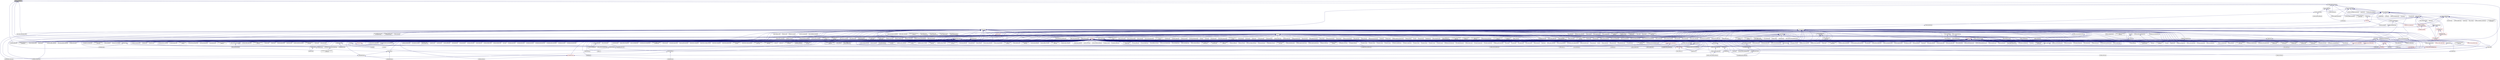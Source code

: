 digraph "serialize_buffer.hpp"
{
  edge [fontname="Helvetica",fontsize="10",labelfontname="Helvetica",labelfontsize="10"];
  node [fontname="Helvetica",fontsize="10",shape=record];
  Node168 [label="serialize_buffer.hpp",height=0.2,width=0.4,color="black", fillcolor="grey75", style="filled", fontcolor="black"];
  Node168 -> Node169 [dir="back",color="midnightblue",fontsize="10",style="solid",fontname="Helvetica"];
  Node169 [label="serialization.hpp",height=0.2,width=0.4,color="black", fillcolor="white", style="filled",URL="$d8/d21/serialization_8hpp.html"];
  Node169 -> Node170 [dir="back",color="midnightblue",fontsize="10",style="solid",fontname="Helvetica"];
  Node170 [label="template_function_accumulator.cpp",height=0.2,width=0.4,color="black", fillcolor="white", style="filled",URL="$d5/d02/template__function__accumulator_8cpp.html"];
  Node169 -> Node171 [dir="back",color="midnightblue",fontsize="10",style="solid",fontname="Helvetica"];
  Node171 [label="cancelable_action.cpp",height=0.2,width=0.4,color="black", fillcolor="white", style="filled",URL="$d5/d0c/cancelable__action_8cpp.html"];
  Node169 -> Node172 [dir="back",color="midnightblue",fontsize="10",style="solid",fontname="Helvetica"];
  Node172 [label="hello_world_component.hpp",height=0.2,width=0.4,color="black", fillcolor="white", style="filled",URL="$df/df0/hello__world__component_8hpp.html"];
  Node172 -> Node173 [dir="back",color="midnightblue",fontsize="10",style="solid",fontname="Helvetica"];
  Node173 [label="hello_world_client.cpp",height=0.2,width=0.4,color="black", fillcolor="white", style="filled",URL="$d5/da6/hello__world__client_8cpp.html"];
  Node172 -> Node174 [dir="back",color="midnightblue",fontsize="10",style="solid",fontname="Helvetica"];
  Node174 [label="hello_world_component.cpp",height=0.2,width=0.4,color="black", fillcolor="white", style="filled",URL="$d8/daa/hello__world__component_8cpp.html"];
  Node169 -> Node175 [dir="back",color="midnightblue",fontsize="10",style="solid",fontname="Helvetica"];
  Node175 [label="dimension.cpp",height=0.2,width=0.4,color="black", fillcolor="white", style="filled",URL="$db/d4a/interpolate1d_2interpolate1d_2dimension_8cpp.html"];
  Node169 -> Node176 [dir="back",color="midnightblue",fontsize="10",style="solid",fontname="Helvetica"];
  Node176 [label="dimension.hpp",height=0.2,width=0.4,color="black", fillcolor="white", style="filled",URL="$dc/da5/interpolate1d_2interpolate1d_2dimension_8hpp.html"];
  Node176 -> Node175 [dir="back",color="midnightblue",fontsize="10",style="solid",fontname="Helvetica"];
  Node176 -> Node177 [dir="back",color="midnightblue",fontsize="10",style="solid",fontname="Helvetica"];
  Node177 [label="partition.hpp",height=0.2,width=0.4,color="black", fillcolor="white", style="filled",URL="$d0/dff/examples_2interpolate1d_2interpolate1d_2server_2partition_8hpp.html"];
  Node177 -> Node178 [dir="back",color="midnightblue",fontsize="10",style="solid",fontname="Helvetica"];
  Node178 [label="partition.hpp",height=0.2,width=0.4,color="black", fillcolor="white", style="filled",URL="$d0/d7a/examples_2interpolate1d_2interpolate1d_2partition_8hpp.html"];
  Node178 -> Node179 [dir="back",color="midnightblue",fontsize="10",style="solid",fontname="Helvetica"];
  Node179 [label="interpolate1d.cpp",height=0.2,width=0.4,color="black", fillcolor="white", style="filled",URL="$d0/d05/interpolate1d_8cpp.html"];
  Node178 -> Node180 [dir="back",color="midnightblue",fontsize="10",style="solid",fontname="Helvetica"];
  Node180 [label="interpolate1d.hpp",height=0.2,width=0.4,color="black", fillcolor="white", style="filled",URL="$d4/dc7/interpolate1d_8hpp.html"];
  Node180 -> Node179 [dir="back",color="midnightblue",fontsize="10",style="solid",fontname="Helvetica"];
  Node180 -> Node181 [dir="back",color="midnightblue",fontsize="10",style="solid",fontname="Helvetica"];
  Node181 [label="interpolate1d_client.cpp",height=0.2,width=0.4,color="black", fillcolor="white", style="filled",URL="$d4/da6/interpolate1d__client_8cpp.html"];
  Node177 -> Node182 [dir="back",color="midnightblue",fontsize="10",style="solid",fontname="Helvetica"];
  Node182 [label="partition.cpp",height=0.2,width=0.4,color="black", fillcolor="white", style="filled",URL="$d0/d4f/examples_2interpolate1d_2interpolate1d_2server_2partition_8cpp.html"];
  Node169 -> Node183 [dir="back",color="midnightblue",fontsize="10",style="solid",fontname="Helvetica"];
  Node183 [label="fractals_struct.cpp",height=0.2,width=0.4,color="black", fillcolor="white", style="filled",URL="$d8/d2f/fractals__struct_8cpp.html"];
  Node169 -> Node184 [dir="back",color="midnightblue",fontsize="10",style="solid",fontname="Helvetica"];
  Node184 [label="pingpong.cpp",height=0.2,width=0.4,color="black", fillcolor="white", style="filled",URL="$dd/d4d/pingpong_8cpp.html"];
  Node169 -> Node185 [dir="back",color="midnightblue",fontsize="10",style="solid",fontname="Helvetica"];
  Node185 [label="sierpinski.cpp",height=0.2,width=0.4,color="black", fillcolor="white", style="filled",URL="$d3/d7e/sierpinski_8cpp.html"];
  Node169 -> Node186 [dir="back",color="midnightblue",fontsize="10",style="solid",fontname="Helvetica"];
  Node186 [label="dimension.cpp",height=0.2,width=0.4,color="black", fillcolor="white", style="filled",URL="$d8/db3/sheneos_2sheneos_2dimension_8cpp.html"];
  Node169 -> Node187 [dir="back",color="midnightblue",fontsize="10",style="solid",fontname="Helvetica"];
  Node187 [label="configuration.cpp",height=0.2,width=0.4,color="black", fillcolor="white", style="filled",URL="$df/d22/configuration_8cpp.html"];
  Node169 -> Node188 [dir="back",color="midnightblue",fontsize="10",style="solid",fontname="Helvetica"];
  Node188 [label="transpose_block_numa.cpp",height=0.2,width=0.4,color="black", fillcolor="white", style="filled",URL="$dd/d3b/transpose__block__numa_8cpp.html"];
  Node169 -> Node189 [dir="back",color="midnightblue",fontsize="10",style="solid",fontname="Helvetica"];
  Node189 [label="osu_bcast.cpp",height=0.2,width=0.4,color="black", fillcolor="white", style="filled",URL="$d3/dca/osu__bcast_8cpp.html"];
  Node169 -> Node190 [dir="back",color="midnightblue",fontsize="10",style="solid",fontname="Helvetica"];
  Node190 [label="osu_bibw.cpp",height=0.2,width=0.4,color="black", fillcolor="white", style="filled",URL="$d2/d04/osu__bibw_8cpp.html"];
  Node169 -> Node191 [dir="back",color="midnightblue",fontsize="10",style="solid",fontname="Helvetica"];
  Node191 [label="osu_bw.cpp",height=0.2,width=0.4,color="black", fillcolor="white", style="filled",URL="$d4/d20/osu__bw_8cpp.html"];
  Node169 -> Node192 [dir="back",color="midnightblue",fontsize="10",style="solid",fontname="Helvetica"];
  Node192 [label="osu_latency.cpp",height=0.2,width=0.4,color="black", fillcolor="white", style="filled",URL="$df/d58/osu__latency_8cpp.html"];
  Node169 -> Node193 [dir="back",color="midnightblue",fontsize="10",style="solid",fontname="Helvetica"];
  Node193 [label="osu_multi_lat.cpp",height=0.2,width=0.4,color="black", fillcolor="white", style="filled",URL="$d7/d91/osu__multi__lat_8cpp.html"];
  Node169 -> Node194 [dir="back",color="midnightblue",fontsize="10",style="solid",fontname="Helvetica"];
  Node194 [label="pingpong_performance.cpp",height=0.2,width=0.4,color="black", fillcolor="white", style="filled",URL="$de/d03/pingpong__performance_8cpp.html"];
  Node169 -> Node195 [dir="back",color="midnightblue",fontsize="10",style="solid",fontname="Helvetica"];
  Node195 [label="action_move_semantics.cpp",height=0.2,width=0.4,color="black", fillcolor="white", style="filled",URL="$d4/db3/action__move__semantics_8cpp.html"];
  Node169 -> Node196 [dir="back",color="midnightblue",fontsize="10",style="solid",fontname="Helvetica"];
  Node196 [label="movable_objects.cpp",height=0.2,width=0.4,color="black", fillcolor="white", style="filled",URL="$d8/d65/movable__objects_8cpp.html"];
  Node169 -> Node197 [dir="back",color="midnightblue",fontsize="10",style="solid",fontname="Helvetica"];
  Node197 [label="duplicate_id_registration\l_1596.cpp",height=0.2,width=0.4,color="black", fillcolor="white", style="filled",URL="$db/d8d/duplicate__id__registration__1596_8cpp.html"];
  Node169 -> Node198 [dir="back",color="midnightblue",fontsize="10",style="solid",fontname="Helvetica"];
  Node198 [label="zero_copy_parcels_1001.cpp",height=0.2,width=0.4,color="black", fillcolor="white", style="filled",URL="$da/dfd/zero__copy__parcels__1001_8cpp.html"];
  Node169 -> Node199 [dir="back",color="midnightblue",fontsize="10",style="solid",fontname="Helvetica"];
  Node199 [label="managed_refcnt_checker.cpp",height=0.2,width=0.4,color="black", fillcolor="white", style="filled",URL="$d3/d8d/managed__refcnt__checker_8cpp.html"];
  Node169 -> Node200 [dir="back",color="midnightblue",fontsize="10",style="solid",fontname="Helvetica"];
  Node200 [label="simple_mobile_object.cpp",height=0.2,width=0.4,color="black", fillcolor="white", style="filled",URL="$d2/da7/simple__mobile__object_8cpp.html"];
  Node169 -> Node201 [dir="back",color="midnightblue",fontsize="10",style="solid",fontname="Helvetica"];
  Node201 [label="simple_refcnt_checker.cpp",height=0.2,width=0.4,color="black", fillcolor="white", style="filled",URL="$df/d16/simple__refcnt__checker_8cpp.html"];
  Node169 -> Node202 [dir="back",color="midnightblue",fontsize="10",style="solid",fontname="Helvetica"];
  Node202 [label="copy_component.cpp",height=0.2,width=0.4,color="black", fillcolor="white", style="filled",URL="$d5/d8d/copy__component_8cpp.html"];
  Node169 -> Node203 [dir="back",color="midnightblue",fontsize="10",style="solid",fontname="Helvetica"];
  Node203 [label="get_gid.cpp",height=0.2,width=0.4,color="black", fillcolor="white", style="filled",URL="$dc/dc1/get__gid_8cpp.html"];
  Node169 -> Node204 [dir="back",color="midnightblue",fontsize="10",style="solid",fontname="Helvetica"];
  Node204 [label="migrate_component.cpp",height=0.2,width=0.4,color="black", fillcolor="white", style="filled",URL="$dc/d78/migrate__component_8cpp.html"];
  Node169 -> Node205 [dir="back",color="midnightblue",fontsize="10",style="solid",fontname="Helvetica"];
  Node205 [label="migrate_component_to\l_storage.cpp",height=0.2,width=0.4,color="black", fillcolor="white", style="filled",URL="$dd/d02/migrate__component__to__storage_8cpp.html"];
  Node169 -> Node206 [dir="back",color="midnightblue",fontsize="10",style="solid",fontname="Helvetica"];
  Node206 [label="serialization_partitioned\l_vector.cpp",height=0.2,width=0.4,color="black", fillcolor="white", style="filled",URL="$dd/dc9/serialization__partitioned__vector_8cpp.html"];
  Node168 -> Node207 [dir="back",color="midnightblue",fontsize="10",style="solid",fontname="Helvetica"];
  Node207 [label="manage_object_action.hpp",height=0.2,width=0.4,color="black", fillcolor="white", style="filled",URL="$de/dd2/manage__object__action_8hpp.html"];
  Node207 -> Node208 [dir="back",color="midnightblue",fontsize="10",style="solid",fontname="Helvetica"];
  Node208 [label="actions.hpp",height=0.2,width=0.4,color="black", fillcolor="white", style="filled",URL="$d4/dad/actions_8hpp.html"];
  Node208 -> Node209 [dir="back",color="midnightblue",fontsize="10",style="solid",fontname="Helvetica"];
  Node209 [label="1d_stencil_4_throttle.cpp",height=0.2,width=0.4,color="black", fillcolor="white", style="filled",URL="$d6/de5/1d__stencil__4__throttle_8cpp.html"];
  Node208 -> Node210 [dir="back",color="midnightblue",fontsize="10",style="solid",fontname="Helvetica"];
  Node210 [label="template_accumulator.hpp",height=0.2,width=0.4,color="black", fillcolor="white", style="filled",URL="$d0/d3f/server_2template__accumulator_8hpp.html"];
  Node210 -> Node211 [dir="back",color="midnightblue",fontsize="10",style="solid",fontname="Helvetica"];
  Node211 [label="template_accumulator.hpp",height=0.2,width=0.4,color="black", fillcolor="white", style="filled",URL="$dd/da9/template__accumulator_8hpp.html"];
  Node211 -> Node212 [dir="back",color="midnightblue",fontsize="10",style="solid",fontname="Helvetica"];
  Node212 [label="template_accumulator\l_client.cpp",height=0.2,width=0.4,color="black", fillcolor="white", style="filled",URL="$df/d93/template__accumulator__client_8cpp.html"];
  Node208 -> Node213 [dir="back",color="midnightblue",fontsize="10",style="solid",fontname="Helvetica"];
  Node213 [label="template_function_accumulator\l_client.cpp",height=0.2,width=0.4,color="black", fillcolor="white", style="filled",URL="$d0/dc6/template__function__accumulator__client_8cpp.html"];
  Node208 -> Node214 [dir="back",color="midnightblue",fontsize="10",style="solid",fontname="Helvetica"];
  Node214 [label="allgather_and_gate.hpp",height=0.2,width=0.4,color="black", fillcolor="white", style="filled",URL="$d9/dbb/allgather__and__gate_8hpp.html"];
  Node214 -> Node215 [dir="back",color="midnightblue",fontsize="10",style="solid",fontname="Helvetica"];
  Node215 [label="allgather_module.cpp",height=0.2,width=0.4,color="black", fillcolor="white", style="filled",URL="$df/de4/allgather__module_8cpp.html"];
  Node214 -> Node216 [dir="back",color="midnightblue",fontsize="10",style="solid",fontname="Helvetica"];
  Node216 [label="allgather_and_gate.cpp",height=0.2,width=0.4,color="black", fillcolor="white", style="filled",URL="$d1/d56/allgather__and__gate_8cpp.html"];
  Node214 -> Node217 [dir="back",color="midnightblue",fontsize="10",style="solid",fontname="Helvetica"];
  Node217 [label="ag_client.cpp",height=0.2,width=0.4,color="black", fillcolor="white", style="filled",URL="$d4/d5d/ag__client_8cpp.html"];
  Node208 -> Node218 [dir="back",color="midnightblue",fontsize="10",style="solid",fontname="Helvetica"];
  Node218 [label="apex_balance.cpp",height=0.2,width=0.4,color="black", fillcolor="white", style="filled",URL="$d4/d8e/apex__balance_8cpp.html"];
  Node208 -> Node219 [dir="back",color="midnightblue",fontsize="10",style="solid",fontname="Helvetica"];
  Node219 [label="apex_fibonacci.cpp",height=0.2,width=0.4,color="black", fillcolor="white", style="filled",URL="$de/de1/apex__fibonacci_8cpp.html"];
  Node208 -> Node220 [dir="back",color="midnightblue",fontsize="10",style="solid",fontname="Helvetica"];
  Node220 [label="apex_policy_engine\l_active_thread_count.cpp",height=0.2,width=0.4,color="black", fillcolor="white", style="filled",URL="$d5/d01/apex__policy__engine__active__thread__count_8cpp.html"];
  Node208 -> Node221 [dir="back",color="midnightblue",fontsize="10",style="solid",fontname="Helvetica"];
  Node221 [label="apex_policy_engine\l_events.cpp",height=0.2,width=0.4,color="black", fillcolor="white", style="filled",URL="$df/d0f/apex__policy__engine__events_8cpp.html"];
  Node208 -> Node222 [dir="back",color="midnightblue",fontsize="10",style="solid",fontname="Helvetica"];
  Node222 [label="apex_policy_engine\l_periodic.cpp",height=0.2,width=0.4,color="black", fillcolor="white", style="filled",URL="$d5/d7b/apex__policy__engine__periodic_8cpp.html"];
  Node208 -> Node223 [dir="back",color="midnightblue",fontsize="10",style="solid",fontname="Helvetica"];
  Node223 [label="async_io_action.cpp",height=0.2,width=0.4,color="black", fillcolor="white", style="filled",URL="$d3/df5/async__io__action_8cpp.html"];
  Node208 -> Node224 [dir="back",color="midnightblue",fontsize="10",style="solid",fontname="Helvetica"];
  Node224 [label="cancelable_action.hpp",height=0.2,width=0.4,color="black", fillcolor="white", style="filled",URL="$d5/d4d/server_2cancelable__action_8hpp.html"];
  Node224 -> Node171 [dir="back",color="midnightblue",fontsize="10",style="solid",fontname="Helvetica"];
  Node224 -> Node225 [dir="back",color="midnightblue",fontsize="10",style="solid",fontname="Helvetica"];
  Node225 [label="cancelable_action.hpp",height=0.2,width=0.4,color="black", fillcolor="white", style="filled",URL="$d0/da3/stubs_2cancelable__action_8hpp.html"];
  Node225 -> Node226 [dir="back",color="midnightblue",fontsize="10",style="solid",fontname="Helvetica"];
  Node226 [label="cancelable_action.hpp",height=0.2,width=0.4,color="black", fillcolor="white", style="filled",URL="$d6/d28/cancelable__action_8hpp.html"];
  Node226 -> Node227 [dir="back",color="midnightblue",fontsize="10",style="solid",fontname="Helvetica"];
  Node227 [label="cancelable_action_client.cpp",height=0.2,width=0.4,color="black", fillcolor="white", style="filled",URL="$d1/db8/cancelable__action__client_8cpp.html"];
  Node208 -> Node172 [dir="back",color="midnightblue",fontsize="10",style="solid",fontname="Helvetica"];
  Node208 -> Node181 [dir="back",color="midnightblue",fontsize="10",style="solid",fontname="Helvetica"];
  Node208 -> Node228 [dir="back",color="midnightblue",fontsize="10",style="solid",fontname="Helvetica"];
  Node228 [label="component_ctors.cpp",height=0.2,width=0.4,color="black", fillcolor="white", style="filled",URL="$d3/d2a/component__ctors_8cpp.html"];
  Node208 -> Node229 [dir="back",color="midnightblue",fontsize="10",style="solid",fontname="Helvetica"];
  Node229 [label="component_in_executable.cpp",height=0.2,width=0.4,color="black", fillcolor="white", style="filled",URL="$d8/d4b/component__in__executable_8cpp.html"];
  Node208 -> Node230 [dir="back",color="midnightblue",fontsize="10",style="solid",fontname="Helvetica"];
  Node230 [label="component_inheritance.cpp",height=0.2,width=0.4,color="black", fillcolor="white", style="filled",URL="$d8/d55/component__inheritance_8cpp.html"];
  Node208 -> Node231 [dir="back",color="midnightblue",fontsize="10",style="solid",fontname="Helvetica"];
  Node231 [label="component_with_executor.cpp",height=0.2,width=0.4,color="black", fillcolor="white", style="filled",URL="$d4/d20/component__with__executor_8cpp.html"];
  Node208 -> Node232 [dir="back",color="midnightblue",fontsize="10",style="solid",fontname="Helvetica"];
  Node232 [label="factorial.cpp",height=0.2,width=0.4,color="black", fillcolor="white", style="filled",URL="$d9/d00/factorial_8cpp.html"];
  Node208 -> Node233 [dir="back",color="midnightblue",fontsize="10",style="solid",fontname="Helvetica"];
  Node233 [label="fibonacci.cpp",height=0.2,width=0.4,color="black", fillcolor="white", style="filled",URL="$d9/d89/fibonacci_8cpp.html"];
  Node208 -> Node234 [dir="back",color="midnightblue",fontsize="10",style="solid",fontname="Helvetica"];
  Node234 [label="fibonacci_await.cpp",height=0.2,width=0.4,color="black", fillcolor="white", style="filled",URL="$dc/d1c/fibonacci__await_8cpp.html"];
  Node208 -> Node235 [dir="back",color="midnightblue",fontsize="10",style="solid",fontname="Helvetica"];
  Node235 [label="fibonacci_dataflow.cpp",height=0.2,width=0.4,color="black", fillcolor="white", style="filled",URL="$df/d3d/fibonacci__dataflow_8cpp.html"];
  Node208 -> Node236 [dir="back",color="midnightblue",fontsize="10",style="solid",fontname="Helvetica"];
  Node236 [label="fibonacci_futures.cpp",height=0.2,width=0.4,color="black", fillcolor="white", style="filled",URL="$d6/de3/fibonacci__futures_8cpp.html"];
  Node208 -> Node237 [dir="back",color="midnightblue",fontsize="10",style="solid",fontname="Helvetica"];
  Node237 [label="fibonacci_futures_distributed.cpp",height=0.2,width=0.4,color="black", fillcolor="white", style="filled",URL="$d1/dc9/fibonacci__futures__distributed_8cpp.html"];
  Node208 -> Node238 [dir="back",color="midnightblue",fontsize="10",style="solid",fontname="Helvetica"];
  Node238 [label="fibonacci_one.cpp",height=0.2,width=0.4,color="black", fillcolor="white", style="filled",URL="$d8/d78/fibonacci__one_8cpp.html"];
  Node208 -> Node239 [dir="back",color="midnightblue",fontsize="10",style="solid",fontname="Helvetica"];
  Node239 [label="fractals.cpp",height=0.2,width=0.4,color="black", fillcolor="white", style="filled",URL="$d8/d58/fractals_8cpp.html"];
  Node208 -> Node240 [dir="back",color="midnightblue",fontsize="10",style="solid",fontname="Helvetica"];
  Node240 [label="fractals_executor.cpp",height=0.2,width=0.4,color="black", fillcolor="white", style="filled",URL="$d9/da9/fractals__executor_8cpp.html"];
  Node208 -> Node183 [dir="back",color="midnightblue",fontsize="10",style="solid",fontname="Helvetica"];
  Node208 -> Node241 [dir="back",color="midnightblue",fontsize="10",style="solid",fontname="Helvetica"];
  Node241 [label="hello_world.cpp",height=0.2,width=0.4,color="black", fillcolor="white", style="filled",URL="$d0/d67/hello__world_8cpp.html"];
  Node208 -> Node184 [dir="back",color="midnightblue",fontsize="10",style="solid",fontname="Helvetica"];
  Node208 -> Node242 [dir="back",color="midnightblue",fontsize="10",style="solid",fontname="Helvetica"];
  Node242 [label="print_to_console.cpp",height=0.2,width=0.4,color="black", fillcolor="white", style="filled",URL="$d7/de6/print__to__console_8cpp.html"];
  Node208 -> Node185 [dir="back",color="midnightblue",fontsize="10",style="solid",fontname="Helvetica"];
  Node208 -> Node243 [dir="back",color="midnightblue",fontsize="10",style="solid",fontname="Helvetica"];
  Node243 [label="sheneos_compare.cpp",height=0.2,width=0.4,color="black", fillcolor="white", style="filled",URL="$dc/d11/sheneos__compare_8cpp.html"];
  Node208 -> Node244 [dir="back",color="midnightblue",fontsize="10",style="solid",fontname="Helvetica"];
  Node244 [label="spell_check_file.cpp",height=0.2,width=0.4,color="black", fillcolor="white", style="filled",URL="$df/df7/spell__check__file_8cpp.html"];
  Node208 -> Node245 [dir="back",color="midnightblue",fontsize="10",style="solid",fontname="Helvetica"];
  Node245 [label="spell_check_simple.cpp",height=0.2,width=0.4,color="black", fillcolor="white", style="filled",URL="$dd/d54/spell__check__simple_8cpp.html"];
  Node208 -> Node246 [dir="back",color="midnightblue",fontsize="10",style="solid",fontname="Helvetica"];
  Node246 [label="simple_central_tuplespace\l_client.cpp",height=0.2,width=0.4,color="black", fillcolor="white", style="filled",URL="$d1/d7b/simple__central__tuplespace__client_8cpp.html"];
  Node208 -> Node247 [dir="back",color="midnightblue",fontsize="10",style="solid",fontname="Helvetica"];
  Node247 [label="lcos.hpp",height=0.2,width=0.4,color="black", fillcolor="white", style="filled",URL="$d5/deb/lcos_8hpp.html"];
  Node247 -> Node216 [dir="back",color="midnightblue",fontsize="10",style="solid",fontname="Helvetica"];
  Node247 -> Node218 [dir="back",color="midnightblue",fontsize="10",style="solid",fontname="Helvetica"];
  Node247 -> Node220 [dir="back",color="midnightblue",fontsize="10",style="solid",fontname="Helvetica"];
  Node247 -> Node221 [dir="back",color="midnightblue",fontsize="10",style="solid",fontname="Helvetica"];
  Node247 -> Node222 [dir="back",color="midnightblue",fontsize="10",style="solid",fontname="Helvetica"];
  Node247 -> Node248 [dir="back",color="midnightblue",fontsize="10",style="solid",fontname="Helvetica"];
  Node248 [label="heartbeat.cpp",height=0.2,width=0.4,color="black", fillcolor="white", style="filled",URL="$d8/d98/heartbeat_8cpp.html"];
  Node247 -> Node172 [dir="back",color="midnightblue",fontsize="10",style="solid",fontname="Helvetica"];
  Node247 -> Node249 [dir="back",color="midnightblue",fontsize="10",style="solid",fontname="Helvetica"];
  Node249 [label="row.hpp",height=0.2,width=0.4,color="black", fillcolor="white", style="filled",URL="$dc/d69/row_8hpp.html"];
  Node249 -> Node250 [dir="back",color="midnightblue",fontsize="10",style="solid",fontname="Helvetica"];
  Node250 [label="grid.hpp",height=0.2,width=0.4,color="red", fillcolor="white", style="filled",URL="$dc/d8a/grid_8hpp.html"];
  Node250 -> Node251 [dir="back",color="midnightblue",fontsize="10",style="solid",fontname="Helvetica"];
  Node251 [label="jacobi.cpp",height=0.2,width=0.4,color="black", fillcolor="white", style="filled",URL="$d2/d27/jacobi_8cpp.html"];
  Node250 -> Node252 [dir="back",color="midnightblue",fontsize="10",style="solid",fontname="Helvetica"];
  Node252 [label="solver.hpp",height=0.2,width=0.4,color="red", fillcolor="white", style="filled",URL="$db/d9a/server_2solver_8hpp.html"];
  Node252 -> Node254 [dir="back",color="midnightblue",fontsize="10",style="solid",fontname="Helvetica"];
  Node254 [label="solver.cpp",height=0.2,width=0.4,color="black", fillcolor="white", style="filled",URL="$d6/d94/solver_8cpp.html"];
  Node250 -> Node255 [dir="back",color="midnightblue",fontsize="10",style="solid",fontname="Helvetica"];
  Node255 [label="grid.cpp",height=0.2,width=0.4,color="black", fillcolor="white", style="filled",URL="$d6/d1b/jacobi__component_2grid_8cpp.html"];
  Node249 -> Node256 [dir="back",color="midnightblue",fontsize="10",style="solid",fontname="Helvetica"];
  Node256 [label="stencil_iterator.hpp",height=0.2,width=0.4,color="black", fillcolor="white", style="filled",URL="$dc/d5c/server_2stencil__iterator_8hpp.html"];
  Node256 -> Node252 [dir="back",color="midnightblue",fontsize="10",style="solid",fontname="Helvetica"];
  Node256 -> Node257 [dir="back",color="midnightblue",fontsize="10",style="solid",fontname="Helvetica"];
  Node257 [label="stencil_iterator.cpp",height=0.2,width=0.4,color="black", fillcolor="white", style="filled",URL="$d6/de1/server_2stencil__iterator_8cpp.html"];
  Node256 -> Node258 [dir="back",color="midnightblue",fontsize="10",style="solid",fontname="Helvetica"];
  Node258 [label="stencil_iterator.cpp",height=0.2,width=0.4,color="black", fillcolor="white", style="filled",URL="$d7/d71/stencil__iterator_8cpp.html"];
  Node249 -> Node255 [dir="back",color="midnightblue",fontsize="10",style="solid",fontname="Helvetica"];
  Node247 -> Node259 [dir="back",color="midnightblue",fontsize="10",style="solid",fontname="Helvetica"];
  Node259 [label="stencil_iterator.hpp",height=0.2,width=0.4,color="black", fillcolor="white", style="filled",URL="$d4/dc8/stencil__iterator_8hpp.html"];
  Node259 -> Node252 [dir="back",color="midnightblue",fontsize="10",style="solid",fontname="Helvetica"];
  Node259 -> Node256 [dir="back",color="midnightblue",fontsize="10",style="solid",fontname="Helvetica"];
  Node259 -> Node258 [dir="back",color="midnightblue",fontsize="10",style="solid",fontname="Helvetica"];
  Node247 -> Node256 [dir="back",color="midnightblue",fontsize="10",style="solid",fontname="Helvetica"];
  Node247 -> Node260 [dir="back",color="midnightblue",fontsize="10",style="solid",fontname="Helvetica"];
  Node260 [label="jacobi_hpx.cpp",height=0.2,width=0.4,color="black", fillcolor="white", style="filled",URL="$d8/d72/jacobi__hpx_8cpp.html"];
  Node247 -> Node261 [dir="back",color="midnightblue",fontsize="10",style="solid",fontname="Helvetica"];
  Node261 [label="jacobi_nonuniform_hpx.cpp",height=0.2,width=0.4,color="black", fillcolor="white", style="filled",URL="$de/d56/jacobi__nonuniform__hpx_8cpp.html"];
  Node247 -> Node262 [dir="back",color="midnightblue",fontsize="10",style="solid",fontname="Helvetica"];
  Node262 [label="enumerate_threads.cpp",height=0.2,width=0.4,color="black", fillcolor="white", style="filled",URL="$d3/dd4/enumerate__threads_8cpp.html"];
  Node247 -> Node234 [dir="back",color="midnightblue",fontsize="10",style="solid",fontname="Helvetica"];
  Node247 -> Node235 [dir="back",color="midnightblue",fontsize="10",style="solid",fontname="Helvetica"];
  Node247 -> Node236 [dir="back",color="midnightblue",fontsize="10",style="solid",fontname="Helvetica"];
  Node247 -> Node237 [dir="back",color="midnightblue",fontsize="10",style="solid",fontname="Helvetica"];
  Node247 -> Node239 [dir="back",color="midnightblue",fontsize="10",style="solid",fontname="Helvetica"];
  Node247 -> Node240 [dir="back",color="midnightblue",fontsize="10",style="solid",fontname="Helvetica"];
  Node247 -> Node183 [dir="back",color="midnightblue",fontsize="10",style="solid",fontname="Helvetica"];
  Node247 -> Node241 [dir="back",color="midnightblue",fontsize="10",style="solid",fontname="Helvetica"];
  Node247 -> Node263 [dir="back",color="midnightblue",fontsize="10",style="solid",fontname="Helvetica"];
  Node263 [label="latch_local.cpp",height=0.2,width=0.4,color="black", fillcolor="white", style="filled",URL="$dd/dd3/latch__local_8cpp.html"];
  Node247 -> Node264 [dir="back",color="midnightblue",fontsize="10",style="solid",fontname="Helvetica"];
  Node264 [label="latch_remote.cpp",height=0.2,width=0.4,color="black", fillcolor="white", style="filled",URL="$df/d59/latch__remote_8cpp.html"];
  Node247 -> Node265 [dir="back",color="midnightblue",fontsize="10",style="solid",fontname="Helvetica"];
  Node265 [label="local_channel.cpp",height=0.2,width=0.4,color="black", fillcolor="white", style="filled",URL="$d0/d3e/local__channel_8cpp.html"];
  Node247 -> Node184 [dir="back",color="midnightblue",fontsize="10",style="solid",fontname="Helvetica"];
  Node247 -> Node266 [dir="back",color="midnightblue",fontsize="10",style="solid",fontname="Helvetica"];
  Node266 [label="shared_mutex.cpp",height=0.2,width=0.4,color="black", fillcolor="white", style="filled",URL="$da/d0b/shared__mutex_8cpp.html"];
  Node247 -> Node267 [dir="back",color="midnightblue",fontsize="10",style="solid",fontname="Helvetica"];
  Node267 [label="wait_composition.cpp",height=0.2,width=0.4,color="black", fillcolor="white", style="filled",URL="$d6/d13/wait__composition_8cpp.html"];
  Node247 -> Node243 [dir="back",color="midnightblue",fontsize="10",style="solid",fontname="Helvetica"];
  Node247 -> Node244 [dir="back",color="midnightblue",fontsize="10",style="solid",fontname="Helvetica"];
  Node247 -> Node245 [dir="back",color="midnightblue",fontsize="10",style="solid",fontname="Helvetica"];
  Node247 -> Node246 [dir="back",color="midnightblue",fontsize="10",style="solid",fontname="Helvetica"];
  Node247 -> Node268 [dir="back",color="midnightblue",fontsize="10",style="solid",fontname="Helvetica"];
  Node268 [label="hpx.hpp",height=0.2,width=0.4,color="red", fillcolor="white", style="filled",URL="$d0/daa/hpx_8hpp.html"];
  Node268 -> Node269 [dir="back",color="midnightblue",fontsize="10",style="solid",fontname="Helvetica"];
  Node269 [label="1d_stencil_1.cpp",height=0.2,width=0.4,color="black", fillcolor="white", style="filled",URL="$d2/db1/1d__stencil__1_8cpp.html"];
  Node268 -> Node270 [dir="back",color="midnightblue",fontsize="10",style="solid",fontname="Helvetica"];
  Node270 [label="1d_stencil_2.cpp",height=0.2,width=0.4,color="black", fillcolor="white", style="filled",URL="$d3/dd1/1d__stencil__2_8cpp.html"];
  Node268 -> Node271 [dir="back",color="midnightblue",fontsize="10",style="solid",fontname="Helvetica"];
  Node271 [label="1d_stencil_3.cpp",height=0.2,width=0.4,color="black", fillcolor="white", style="filled",URL="$db/d19/1d__stencil__3_8cpp.html"];
  Node268 -> Node272 [dir="back",color="midnightblue",fontsize="10",style="solid",fontname="Helvetica"];
  Node272 [label="1d_stencil_4.cpp",height=0.2,width=0.4,color="black", fillcolor="white", style="filled",URL="$d1/d7d/1d__stencil__4_8cpp.html"];
  Node268 -> Node273 [dir="back",color="midnightblue",fontsize="10",style="solid",fontname="Helvetica"];
  Node273 [label="1d_stencil_4_parallel.cpp",height=0.2,width=0.4,color="black", fillcolor="white", style="filled",URL="$d6/d05/1d__stencil__4__parallel_8cpp.html"];
  Node268 -> Node274 [dir="back",color="midnightblue",fontsize="10",style="solid",fontname="Helvetica"];
  Node274 [label="1d_stencil_4_repart.cpp",height=0.2,width=0.4,color="black", fillcolor="white", style="filled",URL="$d0/d6b/1d__stencil__4__repart_8cpp.html"];
  Node268 -> Node209 [dir="back",color="midnightblue",fontsize="10",style="solid",fontname="Helvetica"];
  Node268 -> Node275 [dir="back",color="midnightblue",fontsize="10",style="solid",fontname="Helvetica"];
  Node275 [label="1d_stencil_5.cpp",height=0.2,width=0.4,color="black", fillcolor="white", style="filled",URL="$d7/d2a/1d__stencil__5_8cpp.html"];
  Node268 -> Node276 [dir="back",color="midnightblue",fontsize="10",style="solid",fontname="Helvetica"];
  Node276 [label="1d_stencil_6.cpp",height=0.2,width=0.4,color="black", fillcolor="white", style="filled",URL="$db/de7/1d__stencil__6_8cpp.html"];
  Node268 -> Node277 [dir="back",color="midnightblue",fontsize="10",style="solid",fontname="Helvetica"];
  Node277 [label="1d_stencil_7.cpp",height=0.2,width=0.4,color="black", fillcolor="white", style="filled",URL="$d4/d5a/1d__stencil__7_8cpp.html"];
  Node268 -> Node278 [dir="back",color="midnightblue",fontsize="10",style="solid",fontname="Helvetica"];
  Node278 [label="1d_stencil_8.cpp",height=0.2,width=0.4,color="black", fillcolor="white", style="filled",URL="$df/de0/1d__stencil__8_8cpp.html"];
  Node268 -> Node279 [dir="back",color="midnightblue",fontsize="10",style="solid",fontname="Helvetica"];
  Node279 [label="accumulator.cpp",height=0.2,width=0.4,color="black", fillcolor="white", style="filled",URL="$d1/d81/accumulator_8cpp.html"];
  Node268 -> Node280 [dir="back",color="midnightblue",fontsize="10",style="solid",fontname="Helvetica"];
  Node280 [label="accumulator.hpp",height=0.2,width=0.4,color="black", fillcolor="white", style="filled",URL="$d4/d9d/server_2accumulator_8hpp.html"];
  Node280 -> Node279 [dir="back",color="midnightblue",fontsize="10",style="solid",fontname="Helvetica"];
  Node280 -> Node281 [dir="back",color="midnightblue",fontsize="10",style="solid",fontname="Helvetica"];
  Node281 [label="accumulator.hpp",height=0.2,width=0.4,color="red", fillcolor="white", style="filled",URL="$d8/d5e/accumulator_8hpp.html"];
  Node268 -> Node283 [dir="back",color="midnightblue",fontsize="10",style="solid",fontname="Helvetica"];
  Node283 [label="template_function_accumulator.hpp",height=0.2,width=0.4,color="black", fillcolor="white", style="filled",URL="$d7/da6/server_2template__function__accumulator_8hpp.html"];
  Node283 -> Node170 [dir="back",color="midnightblue",fontsize="10",style="solid",fontname="Helvetica"];
  Node283 -> Node284 [dir="back",color="midnightblue",fontsize="10",style="solid",fontname="Helvetica"];
  Node284 [label="template_function_accumulator.hpp",height=0.2,width=0.4,color="black", fillcolor="white", style="filled",URL="$d3/de9/template__function__accumulator_8hpp.html"];
  Node284 -> Node213 [dir="back",color="midnightblue",fontsize="10",style="solid",fontname="Helvetica"];
  Node268 -> Node285 [dir="back",color="midnightblue",fontsize="10",style="solid",fontname="Helvetica"];
  Node285 [label="template_accumulator.cpp",height=0.2,width=0.4,color="black", fillcolor="white", style="filled",URL="$d0/d4a/template__accumulator_8cpp.html"];
  Node268 -> Node170 [dir="back",color="midnightblue",fontsize="10",style="solid",fontname="Helvetica"];
  Node268 -> Node284 [dir="back",color="midnightblue",fontsize="10",style="solid",fontname="Helvetica"];
  Node268 -> Node215 [dir="back",color="midnightblue",fontsize="10",style="solid",fontname="Helvetica"];
  Node268 -> Node286 [dir="back",color="midnightblue",fontsize="10",style="solid",fontname="Helvetica"];
  Node286 [label="allgather.cpp",height=0.2,width=0.4,color="black", fillcolor="white", style="filled",URL="$d7/d06/allgather_8cpp.html"];
  Node268 -> Node216 [dir="back",color="midnightblue",fontsize="10",style="solid",fontname="Helvetica"];
  Node268 -> Node217 [dir="back",color="midnightblue",fontsize="10",style="solid",fontname="Helvetica"];
  Node268 -> Node287 [dir="back",color="midnightblue",fontsize="10",style="solid",fontname="Helvetica"];
  Node287 [label="hpx_thread_phase.cpp",height=0.2,width=0.4,color="black", fillcolor="white", style="filled",URL="$d5/dca/hpx__thread__phase_8cpp.html"];
  Node268 -> Node288 [dir="back",color="midnightblue",fontsize="10",style="solid",fontname="Helvetica"];
  Node288 [label="os_thread_num.cpp",height=0.2,width=0.4,color="black", fillcolor="white", style="filled",URL="$d2/dfb/os__thread__num_8cpp.html"];
  Node268 -> Node171 [dir="back",color="midnightblue",fontsize="10",style="solid",fontname="Helvetica"];
  Node268 -> Node224 [dir="back",color="midnightblue",fontsize="10",style="solid",fontname="Helvetica"];
  Node268 -> Node225 [dir="back",color="midnightblue",fontsize="10",style="solid",fontname="Helvetica"];
  Node268 -> Node227 [dir="back",color="midnightblue",fontsize="10",style="solid",fontname="Helvetica"];
  Node268 -> Node289 [dir="back",color="midnightblue",fontsize="10",style="solid",fontname="Helvetica"];
  Node289 [label="cublas_matmul.cpp",height=0.2,width=0.4,color="black", fillcolor="white", style="filled",URL="$dd/d84/cublas__matmul_8cpp.html"];
  Node268 -> Node290 [dir="back",color="midnightblue",fontsize="10",style="solid",fontname="Helvetica"];
  Node290 [label="win_perf_counters.cpp",height=0.2,width=0.4,color="black", fillcolor="white", style="filled",URL="$d8/d11/win__perf__counters_8cpp.html"];
  Node268 -> Node291 [dir="back",color="midnightblue",fontsize="10",style="solid",fontname="Helvetica"];
  Node291 [label="win_perf_counters.hpp",height=0.2,width=0.4,color="black", fillcolor="white", style="filled",URL="$d5/da7/win__perf__counters_8hpp.html"];
  Node268 -> Node172 [dir="back",color="midnightblue",fontsize="10",style="solid",fontname="Helvetica"];
  Node268 -> Node179 [dir="back",color="midnightblue",fontsize="10",style="solid",fontname="Helvetica"];
  Node268 -> Node178 [dir="back",color="midnightblue",fontsize="10",style="solid",fontname="Helvetica"];
  Node268 -> Node177 [dir="back",color="midnightblue",fontsize="10",style="solid",fontname="Helvetica"];
  Node268 -> Node180 [dir="back",color="midnightblue",fontsize="10",style="solid",fontname="Helvetica"];
  Node268 -> Node292 [dir="back",color="midnightblue",fontsize="10",style="solid",fontname="Helvetica"];
  Node292 [label="read_values.cpp",height=0.2,width=0.4,color="black", fillcolor="white", style="filled",URL="$d0/d8c/interpolate1d_2interpolate1d_2read__values_8cpp.html"];
  Node268 -> Node182 [dir="back",color="midnightblue",fontsize="10",style="solid",fontname="Helvetica"];
  Node268 -> Node251 [dir="back",color="midnightblue",fontsize="10",style="solid",fontname="Helvetica"];
  Node268 -> Node255 [dir="back",color="midnightblue",fontsize="10",style="solid",fontname="Helvetica"];
  Node268 -> Node293 [dir="back",color="midnightblue",fontsize="10",style="solid",fontname="Helvetica"];
  Node293 [label="row.cpp",height=0.2,width=0.4,color="black", fillcolor="white", style="filled",URL="$d3/d86/server_2row_8cpp.html"];
  Node268 -> Node254 [dir="back",color="midnightblue",fontsize="10",style="solid",fontname="Helvetica"];
  Node268 -> Node257 [dir="back",color="midnightblue",fontsize="10",style="solid",fontname="Helvetica"];
  Node268 -> Node258 [dir="back",color="midnightblue",fontsize="10",style="solid",fontname="Helvetica"];
  Node268 -> Node294 [dir="back",color="midnightblue",fontsize="10",style="solid",fontname="Helvetica"];
  Node294 [label="jacobi.cpp",height=0.2,width=0.4,color="black", fillcolor="white", style="filled",URL="$d3/d44/smp_2jacobi_8cpp.html"];
  Node268 -> Node260 [dir="back",color="midnightblue",fontsize="10",style="solid",fontname="Helvetica"];
  Node268 -> Node295 [dir="back",color="midnightblue",fontsize="10",style="solid",fontname="Helvetica"];
  Node295 [label="jacobi_nonuniform.cpp",height=0.2,width=0.4,color="black", fillcolor="white", style="filled",URL="$dd/ddc/jacobi__nonuniform_8cpp.html"];
  Node268 -> Node261 [dir="back",color="midnightblue",fontsize="10",style="solid",fontname="Helvetica"];
  Node268 -> Node296 [dir="back",color="midnightblue",fontsize="10",style="solid",fontname="Helvetica"];
  Node296 [label="nqueen.cpp",height=0.2,width=0.4,color="black", fillcolor="white", style="filled",URL="$db/dca/nqueen_8cpp.html"];
  Node268 -> Node297 [dir="back",color="midnightblue",fontsize="10",style="solid",fontname="Helvetica"];
  Node297 [label="nqueen.hpp",height=0.2,width=0.4,color="black", fillcolor="white", style="filled",URL="$de/d58/server_2nqueen_8hpp.html"];
  Node297 -> Node296 [dir="back",color="midnightblue",fontsize="10",style="solid",fontname="Helvetica"];
  Node297 -> Node298 [dir="back",color="midnightblue",fontsize="10",style="solid",fontname="Helvetica"];
  Node298 [label="nqueen.hpp",height=0.2,width=0.4,color="black", fillcolor="white", style="filled",URL="$da/dfd/stubs_2nqueen_8hpp.html"];
  Node298 -> Node299 [dir="back",color="midnightblue",fontsize="10",style="solid",fontname="Helvetica"];
  Node299 [label="nqueen.hpp",height=0.2,width=0.4,color="black", fillcolor="white", style="filled",URL="$d0/d07/nqueen_8hpp.html"];
  Node299 -> Node300 [dir="back",color="midnightblue",fontsize="10",style="solid",fontname="Helvetica"];
  Node300 [label="nqueen_client.cpp",height=0.2,width=0.4,color="black", fillcolor="white", style="filled",URL="$d3/d5e/nqueen__client_8cpp.html"];
  Node268 -> Node300 [dir="back",color="midnightblue",fontsize="10",style="solid",fontname="Helvetica"];
  Node268 -> Node301 [dir="back",color="midnightblue",fontsize="10",style="solid",fontname="Helvetica"];
  Node301 [label="sine.cpp",height=0.2,width=0.4,color="black", fillcolor="white", style="filled",URL="$d3/d0d/server_2sine_8cpp.html"];
  Node268 -> Node302 [dir="back",color="midnightblue",fontsize="10",style="solid",fontname="Helvetica"];
  Node302 [label="sine.hpp",height=0.2,width=0.4,color="black", fillcolor="white", style="filled",URL="$d8/dac/sine_8hpp.html"];
  Node302 -> Node301 [dir="back",color="midnightblue",fontsize="10",style="solid",fontname="Helvetica"];
  Node302 -> Node303 [dir="back",color="midnightblue",fontsize="10",style="solid",fontname="Helvetica"];
  Node303 [label="sine.cpp",height=0.2,width=0.4,color="black", fillcolor="white", style="filled",URL="$d5/dd8/sine_8cpp.html"];
  Node268 -> Node303 [dir="back",color="midnightblue",fontsize="10",style="solid",fontname="Helvetica"];
  Node268 -> Node304 [dir="back",color="midnightblue",fontsize="10",style="solid",fontname="Helvetica"];
  Node304 [label="sine_client.cpp",height=0.2,width=0.4,color="black", fillcolor="white", style="filled",URL="$db/d62/sine__client_8cpp.html"];
  Node268 -> Node305 [dir="back",color="midnightblue",fontsize="10",style="solid",fontname="Helvetica"];
  Node305 [label="qt.cpp",height=0.2,width=0.4,color="black", fillcolor="white", style="filled",URL="$df/d90/qt_8cpp.html"];
  Node268 -> Node306 [dir="back",color="midnightblue",fontsize="10",style="solid",fontname="Helvetica"];
  Node306 [label="queue_client.cpp",height=0.2,width=0.4,color="black", fillcolor="white", style="filled",URL="$d7/d96/queue__client_8cpp.html"];
  Node268 -> Node307 [dir="back",color="midnightblue",fontsize="10",style="solid",fontname="Helvetica"];
  Node307 [label="customize_async.cpp",height=0.2,width=0.4,color="black", fillcolor="white", style="filled",URL="$d0/d82/customize__async_8cpp.html"];
  Node268 -> Node308 [dir="back",color="midnightblue",fontsize="10",style="solid",fontname="Helvetica"];
  Node308 [label="data_actions.cpp",height=0.2,width=0.4,color="black", fillcolor="white", style="filled",URL="$dc/d68/data__actions_8cpp.html"];
  Node268 -> Node309 [dir="back",color="midnightblue",fontsize="10",style="solid",fontname="Helvetica"];
  Node309 [label="error_handling.cpp",height=0.2,width=0.4,color="black", fillcolor="white", style="filled",URL="$d9/d96/error__handling_8cpp.html"];
  Node268 -> Node310 [dir="back",color="midnightblue",fontsize="10",style="solid",fontname="Helvetica"];
  Node310 [label="event_synchronization.cpp",height=0.2,width=0.4,color="black", fillcolor="white", style="filled",URL="$d0/d35/event__synchronization_8cpp.html"];
  Node268 -> Node232 [dir="back",color="midnightblue",fontsize="10",style="solid",fontname="Helvetica"];
  Node268 -> Node311 [dir="back",color="midnightblue",fontsize="10",style="solid",fontname="Helvetica"];
  Node311 [label="file_serialization.cpp",height=0.2,width=0.4,color="black", fillcolor="white", style="filled",URL="$de/d58/file__serialization_8cpp.html"];
  Node268 -> Node312 [dir="back",color="midnightblue",fontsize="10",style="solid",fontname="Helvetica"];
  Node312 [label="init_globally.cpp",height=0.2,width=0.4,color="black", fillcolor="white", style="filled",URL="$d6/dad/init__globally_8cpp.html"];
  Node268 -> Node313 [dir="back",color="midnightblue",fontsize="10",style="solid",fontname="Helvetica"];
  Node313 [label="interest_calculator.cpp",height=0.2,width=0.4,color="black", fillcolor="white", style="filled",URL="$d2/d86/interest__calculator_8cpp.html"];
  Node268 -> Node314 [dir="back",color="midnightblue",fontsize="10",style="solid",fontname="Helvetica"];
  Node314 [label="non_atomic_rma.cpp",height=0.2,width=0.4,color="black", fillcolor="white", style="filled",URL="$d7/d8b/non__atomic__rma_8cpp.html"];
  Node268 -> Node315 [dir="back",color="midnightblue",fontsize="10",style="solid",fontname="Helvetica"];
  Node315 [label="partitioned_vector\l_spmd_foreach.cpp",height=0.2,width=0.4,color="black", fillcolor="white", style="filled",URL="$db/d7c/partitioned__vector__spmd__foreach_8cpp.html"];
  Node268 -> Node316 [dir="back",color="midnightblue",fontsize="10",style="solid",fontname="Helvetica"];
  Node316 [label="pipeline1.cpp",height=0.2,width=0.4,color="black", fillcolor="white", style="filled",URL="$d5/d77/pipeline1_8cpp.html"];
  Node268 -> Node317 [dir="back",color="midnightblue",fontsize="10",style="solid",fontname="Helvetica"];
  Node317 [label="quicksort.cpp",height=0.2,width=0.4,color="black", fillcolor="white", style="filled",URL="$d3/d1e/quicksort_8cpp.html"];
  Node268 -> Node318 [dir="back",color="midnightblue",fontsize="10",style="solid",fontname="Helvetica"];
  Node318 [label="receive_buffer.cpp",height=0.2,width=0.4,color="black", fillcolor="white", style="filled",URL="$d7/d10/receive__buffer_8cpp.html"];
  Node268 -> Node319 [dir="back",color="midnightblue",fontsize="10",style="solid",fontname="Helvetica"];
  Node319 [label="safe_object.cpp",height=0.2,width=0.4,color="black", fillcolor="white", style="filled",URL="$dd/d52/safe__object_8cpp.html"];
  Node268 -> Node320 [dir="back",color="midnightblue",fontsize="10",style="solid",fontname="Helvetica"];
  Node320 [label="sort_by_key_demo.cpp",height=0.2,width=0.4,color="black", fillcolor="white", style="filled",URL="$da/d20/sort__by__key__demo_8cpp.html"];
  Node268 -> Node321 [dir="back",color="midnightblue",fontsize="10",style="solid",fontname="Helvetica"];
  Node321 [label="timed_wake.cpp",height=0.2,width=0.4,color="black", fillcolor="white", style="filled",URL="$d8/df9/timed__wake_8cpp.html"];
  Node268 -> Node322 [dir="back",color="midnightblue",fontsize="10",style="solid",fontname="Helvetica"];
  Node322 [label="vector_counting_dotproduct.cpp",height=0.2,width=0.4,color="black", fillcolor="white", style="filled",URL="$df/de9/vector__counting__dotproduct_8cpp.html"];
  Node268 -> Node323 [dir="back",color="midnightblue",fontsize="10",style="solid",fontname="Helvetica"];
  Node323 [label="vector_zip_dotproduct.cpp",height=0.2,width=0.4,color="black", fillcolor="white", style="filled",URL="$dc/d18/vector__zip__dotproduct_8cpp.html"];
  Node268 -> Node324 [dir="back",color="midnightblue",fontsize="10",style="solid",fontname="Helvetica"];
  Node324 [label="zerocopy_rdma.cpp",height=0.2,width=0.4,color="black", fillcolor="white", style="filled",URL="$d1/dad/zerocopy__rdma_8cpp.html"];
  Node268 -> Node325 [dir="back",color="midnightblue",fontsize="10",style="solid",fontname="Helvetica"];
  Node325 [label="random_mem_access.cpp",height=0.2,width=0.4,color="black", fillcolor="white", style="filled",URL="$d1/d51/random__mem__access_8cpp.html"];
  Node268 -> Node326 [dir="back",color="midnightblue",fontsize="10",style="solid",fontname="Helvetica"];
  Node326 [label="random_mem_access.hpp",height=0.2,width=0.4,color="black", fillcolor="white", style="filled",URL="$d0/d19/server_2random__mem__access_8hpp.html"];
  Node326 -> Node325 [dir="back",color="midnightblue",fontsize="10",style="solid",fontname="Helvetica"];
  Node326 -> Node327 [dir="back",color="midnightblue",fontsize="10",style="solid",fontname="Helvetica"];
  Node327 [label="random_mem_access.hpp",height=0.2,width=0.4,color="black", fillcolor="white", style="filled",URL="$d3/d32/stubs_2random__mem__access_8hpp.html"];
  Node327 -> Node328 [dir="back",color="midnightblue",fontsize="10",style="solid",fontname="Helvetica"];
  Node328 [label="random_mem_access.hpp",height=0.2,width=0.4,color="black", fillcolor="white", style="filled",URL="$db/de8/random__mem__access_8hpp.html"];
  Node328 -> Node329 [dir="back",color="midnightblue",fontsize="10",style="solid",fontname="Helvetica"];
  Node329 [label="random_mem_access_client.cpp",height=0.2,width=0.4,color="black", fillcolor="white", style="filled",URL="$df/d1b/random__mem__access__client_8cpp.html"];
  Node268 -> Node329 [dir="back",color="midnightblue",fontsize="10",style="solid",fontname="Helvetica"];
  Node268 -> Node330 [dir="back",color="midnightblue",fontsize="10",style="solid",fontname="Helvetica"];
  Node330 [label="oversubscribing_resource\l_partitioner.cpp",height=0.2,width=0.4,color="black", fillcolor="white", style="filled",URL="$dd/dee/oversubscribing__resource__partitioner_8cpp.html"];
  Node268 -> Node331 [dir="back",color="midnightblue",fontsize="10",style="solid",fontname="Helvetica"];
  Node331 [label="simple_resource_partitioner.cpp",height=0.2,width=0.4,color="black", fillcolor="white", style="filled",URL="$d5/df9/simple__resource__partitioner_8cpp.html"];
  Node268 -> Node332 [dir="back",color="midnightblue",fontsize="10",style="solid",fontname="Helvetica"];
  Node332 [label="dimension.hpp",height=0.2,width=0.4,color="red", fillcolor="white", style="filled",URL="$d6/d39/sheneos_2sheneos_2dimension_8hpp.html"];
  Node332 -> Node186 [dir="back",color="midnightblue",fontsize="10",style="solid",fontname="Helvetica"];
  Node332 -> Node337 [dir="back",color="midnightblue",fontsize="10",style="solid",fontname="Helvetica"];
  Node337 [label="partition3d.hpp",height=0.2,width=0.4,color="black", fillcolor="white", style="filled",URL="$dd/dbf/server_2partition3d_8hpp.html"];
  Node337 -> Node338 [dir="back",color="midnightblue",fontsize="10",style="solid",fontname="Helvetica"];
  Node338 [label="partition3d.hpp",height=0.2,width=0.4,color="black", fillcolor="white", style="filled",URL="$d1/d50/partition3d_8hpp.html"];
  Node338 -> Node334 [dir="back",color="midnightblue",fontsize="10",style="solid",fontname="Helvetica"];
  Node334 [label="interpolator.cpp",height=0.2,width=0.4,color="black", fillcolor="white", style="filled",URL="$d5/d02/interpolator_8cpp.html"];
  Node338 -> Node339 [dir="back",color="midnightblue",fontsize="10",style="solid",fontname="Helvetica"];
  Node339 [label="interpolator.hpp",height=0.2,width=0.4,color="red", fillcolor="white", style="filled",URL="$dc/d3b/interpolator_8hpp.html"];
  Node339 -> Node334 [dir="back",color="midnightblue",fontsize="10",style="solid",fontname="Helvetica"];
  Node339 -> Node243 [dir="back",color="midnightblue",fontsize="10",style="solid",fontname="Helvetica"];
  Node339 -> Node341 [dir="back",color="midnightblue",fontsize="10",style="solid",fontname="Helvetica"];
  Node341 [label="sheneos_test.cpp",height=0.2,width=0.4,color="black", fillcolor="white", style="filled",URL="$d4/d6e/sheneos__test_8cpp.html"];
  Node337 -> Node336 [dir="back",color="midnightblue",fontsize="10",style="solid",fontname="Helvetica"];
  Node336 [label="partition3d.cpp",height=0.2,width=0.4,color="black", fillcolor="white", style="filled",URL="$de/d70/partition3d_8cpp.html"];
  Node268 -> Node334 [dir="back",color="midnightblue",fontsize="10",style="solid",fontname="Helvetica"];
  Node268 -> Node338 [dir="back",color="midnightblue",fontsize="10",style="solid",fontname="Helvetica"];
  Node268 -> Node337 [dir="back",color="midnightblue",fontsize="10",style="solid",fontname="Helvetica"];
  Node268 -> Node339 [dir="back",color="midnightblue",fontsize="10",style="solid",fontname="Helvetica"];
  Node268 -> Node342 [dir="back",color="midnightblue",fontsize="10",style="solid",fontname="Helvetica"];
  Node342 [label="configuration.hpp",height=0.2,width=0.4,color="black", fillcolor="white", style="filled",URL="$dc/d0a/configuration_8hpp.html"];
  Node342 -> Node339 [dir="back",color="midnightblue",fontsize="10",style="solid",fontname="Helvetica"];
  Node342 -> Node187 [dir="back",color="midnightblue",fontsize="10",style="solid",fontname="Helvetica"];
  Node268 -> Node335 [dir="back",color="midnightblue",fontsize="10",style="solid",fontname="Helvetica"];
  Node335 [label="read_values.cpp",height=0.2,width=0.4,color="black", fillcolor="white", style="filled",URL="$d7/da4/sheneos_2sheneos_2read__values_8cpp.html"];
  Node268 -> Node336 [dir="back",color="midnightblue",fontsize="10",style="solid",fontname="Helvetica"];
  Node268 -> Node341 [dir="back",color="midnightblue",fontsize="10",style="solid",fontname="Helvetica"];
  Node268 -> Node343 [dir="back",color="midnightblue",fontsize="10",style="solid",fontname="Helvetica"];
  Node343 [label="startup_shutdown.cpp",height=0.2,width=0.4,color="black", fillcolor="white", style="filled",URL="$d3/dfc/server_2startup__shutdown_8cpp.html"];
  Node268 -> Node344 [dir="back",color="midnightblue",fontsize="10",style="solid",fontname="Helvetica"];
  Node344 [label="startup_shutdown.cpp",height=0.2,width=0.4,color="black", fillcolor="white", style="filled",URL="$d0/ddb/startup__shutdown_8cpp.html"];
  Node268 -> Node345 [dir="back",color="midnightblue",fontsize="10",style="solid",fontname="Helvetica"];
  Node345 [label="spin.cpp",height=0.2,width=0.4,color="black", fillcolor="white", style="filled",URL="$d7/df2/spin_8cpp.html"];
  Node268 -> Node346 [dir="back",color="midnightblue",fontsize="10",style="solid",fontname="Helvetica"];
  Node346 [label="throttle.cpp",height=0.2,width=0.4,color="black", fillcolor="white", style="filled",URL="$de/d56/server_2throttle_8cpp.html"];
  Node268 -> Node347 [dir="back",color="midnightblue",fontsize="10",style="solid",fontname="Helvetica"];
  Node347 [label="throttle.hpp",height=0.2,width=0.4,color="black", fillcolor="white", style="filled",URL="$db/dc9/server_2throttle_8hpp.html"];
  Node347 -> Node346 [dir="back",color="midnightblue",fontsize="10",style="solid",fontname="Helvetica"];
  Node347 -> Node348 [dir="back",color="midnightblue",fontsize="10",style="solid",fontname="Helvetica"];
  Node348 [label="throttle.hpp",height=0.2,width=0.4,color="black", fillcolor="white", style="filled",URL="$d5/dec/stubs_2throttle_8hpp.html"];
  Node348 -> Node349 [dir="back",color="midnightblue",fontsize="10",style="solid",fontname="Helvetica"];
  Node349 [label="throttle.hpp",height=0.2,width=0.4,color="black", fillcolor="white", style="filled",URL="$d2/d2e/throttle_8hpp.html"];
  Node349 -> Node350 [dir="back",color="midnightblue",fontsize="10",style="solid",fontname="Helvetica"];
  Node350 [label="throttle.cpp",height=0.2,width=0.4,color="black", fillcolor="white", style="filled",URL="$db/d02/throttle_8cpp.html"];
  Node349 -> Node351 [dir="back",color="midnightblue",fontsize="10",style="solid",fontname="Helvetica"];
  Node351 [label="throttle_client.cpp",height=0.2,width=0.4,color="black", fillcolor="white", style="filled",URL="$d0/db7/throttle__client_8cpp.html"];
  Node268 -> Node348 [dir="back",color="midnightblue",fontsize="10",style="solid",fontname="Helvetica"];
  Node268 -> Node350 [dir="back",color="midnightblue",fontsize="10",style="solid",fontname="Helvetica"];
  Node268 -> Node349 [dir="back",color="midnightblue",fontsize="10",style="solid",fontname="Helvetica"];
  Node268 -> Node352 [dir="back",color="midnightblue",fontsize="10",style="solid",fontname="Helvetica"];
  Node352 [label="transpose_await.cpp",height=0.2,width=0.4,color="black", fillcolor="white", style="filled",URL="$de/d68/transpose__await_8cpp.html"];
  Node268 -> Node353 [dir="back",color="midnightblue",fontsize="10",style="solid",fontname="Helvetica"];
  Node353 [label="transpose_block.cpp",height=0.2,width=0.4,color="black", fillcolor="white", style="filled",URL="$d0/de1/transpose__block_8cpp.html"];
  Node268 -> Node188 [dir="back",color="midnightblue",fontsize="10",style="solid",fontname="Helvetica"];
  Node268 -> Node354 [dir="back",color="midnightblue",fontsize="10",style="solid",fontname="Helvetica"];
  Node354 [label="transpose_serial.cpp",height=0.2,width=0.4,color="black", fillcolor="white", style="filled",URL="$db/d74/transpose__serial_8cpp.html"];
  Node268 -> Node355 [dir="back",color="midnightblue",fontsize="10",style="solid",fontname="Helvetica"];
  Node355 [label="transpose_serial_block.cpp",height=0.2,width=0.4,color="black", fillcolor="white", style="filled",URL="$d8/daa/transpose__serial__block_8cpp.html"];
  Node268 -> Node356 [dir="back",color="midnightblue",fontsize="10",style="solid",fontname="Helvetica"];
  Node356 [label="transpose_serial_vector.cpp",height=0.2,width=0.4,color="black", fillcolor="white", style="filled",URL="$d4/d04/transpose__serial__vector_8cpp.html"];
  Node268 -> Node357 [dir="back",color="midnightblue",fontsize="10",style="solid",fontname="Helvetica"];
  Node357 [label="transpose_smp.cpp",height=0.2,width=0.4,color="black", fillcolor="white", style="filled",URL="$d2/d99/transpose__smp_8cpp.html"];
  Node268 -> Node358 [dir="back",color="midnightblue",fontsize="10",style="solid",fontname="Helvetica"];
  Node358 [label="transpose_smp_block.cpp",height=0.2,width=0.4,color="black", fillcolor="white", style="filled",URL="$da/d4d/transpose__smp__block_8cpp.html"];
  Node268 -> Node359 [dir="back",color="midnightblue",fontsize="10",style="solid",fontname="Helvetica"];
  Node359 [label="simple_central_tuplespace.hpp",height=0.2,width=0.4,color="red", fillcolor="white", style="filled",URL="$db/d69/server_2simple__central__tuplespace_8hpp.html"];
  Node359 -> Node360 [dir="back",color="midnightblue",fontsize="10",style="solid",fontname="Helvetica"];
  Node360 [label="simple_central_tuplespace.cpp",height=0.2,width=0.4,color="black", fillcolor="white", style="filled",URL="$d3/dec/simple__central__tuplespace_8cpp.html"];
  Node268 -> Node363 [dir="back",color="midnightblue",fontsize="10",style="solid",fontname="Helvetica"];
  Node363 [label="tuples_warehouse.hpp",height=0.2,width=0.4,color="black", fillcolor="white", style="filled",URL="$da/de6/tuples__warehouse_8hpp.html"];
  Node363 -> Node359 [dir="back",color="midnightblue",fontsize="10",style="solid",fontname="Helvetica"];
  Node268 -> Node360 [dir="back",color="midnightblue",fontsize="10",style="solid",fontname="Helvetica"];
  Node268 -> Node364 [dir="back",color="midnightblue",fontsize="10",style="solid",fontname="Helvetica"];
  Node364 [label="hpx_runtime.cpp",height=0.2,width=0.4,color="black", fillcolor="white", style="filled",URL="$d7/d1e/hpx__runtime_8cpp.html"];
  Node268 -> Node365 [dir="back",color="midnightblue",fontsize="10",style="solid",fontname="Helvetica"];
  Node365 [label="synchronize.cpp",height=0.2,width=0.4,color="black", fillcolor="white", style="filled",URL="$da/da2/synchronize_8cpp.html"];
  Node268 -> Node366 [dir="back",color="midnightblue",fontsize="10",style="solid",fontname="Helvetica"];
  Node366 [label="agas_cache_timings.cpp",height=0.2,width=0.4,color="black", fillcolor="white", style="filled",URL="$dd/d37/agas__cache__timings_8cpp.html"];
  Node268 -> Node367 [dir="back",color="midnightblue",fontsize="10",style="solid",fontname="Helvetica"];
  Node367 [label="async_overheads.cpp",height=0.2,width=0.4,color="black", fillcolor="white", style="filled",URL="$de/da6/async__overheads_8cpp.html"];
  Node268 -> Node368 [dir="back",color="midnightblue",fontsize="10",style="solid",fontname="Helvetica"];
  Node368 [label="coroutines_call_overhead.cpp",height=0.2,width=0.4,color="black", fillcolor="white", style="filled",URL="$da/d1e/coroutines__call__overhead_8cpp.html"];
  Node268 -> Node369 [dir="back",color="midnightblue",fontsize="10",style="solid",fontname="Helvetica"];
  Node369 [label="foreach_scaling.cpp",height=0.2,width=0.4,color="black", fillcolor="white", style="filled",URL="$d4/d94/foreach__scaling_8cpp.html"];
  Node268 -> Node370 [dir="back",color="midnightblue",fontsize="10",style="solid",fontname="Helvetica"];
  Node370 [label="function_object_wrapper\l_overhead.cpp",height=0.2,width=0.4,color="black", fillcolor="white", style="filled",URL="$d5/d6f/function__object__wrapper__overhead_8cpp.html"];
  Node268 -> Node371 [dir="back",color="midnightblue",fontsize="10",style="solid",fontname="Helvetica"];
  Node371 [label="hpx_homogeneous_timed\l_task_spawn_executors.cpp",height=0.2,width=0.4,color="black", fillcolor="white", style="filled",URL="$d1/d3b/hpx__homogeneous__timed__task__spawn__executors_8cpp.html"];
  Node268 -> Node372 [dir="back",color="midnightblue",fontsize="10",style="solid",fontname="Helvetica"];
  Node372 [label="htts2_hpx.cpp",height=0.2,width=0.4,color="black", fillcolor="white", style="filled",URL="$d2/daf/htts2__hpx_8cpp.html"];
  Node268 -> Node373 [dir="back",color="midnightblue",fontsize="10",style="solid",fontname="Helvetica"];
  Node373 [label="partitioned_vector\l_foreach.cpp",height=0.2,width=0.4,color="black", fillcolor="white", style="filled",URL="$df/d5f/partitioned__vector__foreach_8cpp.html"];
  Node268 -> Node374 [dir="back",color="midnightblue",fontsize="10",style="solid",fontname="Helvetica"];
  Node374 [label="serialization_overhead.cpp",height=0.2,width=0.4,color="black", fillcolor="white", style="filled",URL="$d3/df8/serialization__overhead_8cpp.html"];
  Node268 -> Node375 [dir="back",color="midnightblue",fontsize="10",style="solid",fontname="Helvetica"];
  Node375 [label="sizeof.cpp",height=0.2,width=0.4,color="black", fillcolor="white", style="filled",URL="$d3/d0f/sizeof_8cpp.html"];
  Node268 -> Node376 [dir="back",color="midnightblue",fontsize="10",style="solid",fontname="Helvetica"];
  Node376 [label="skynet.cpp",height=0.2,width=0.4,color="black", fillcolor="white", style="filled",URL="$d0/dc3/skynet_8cpp.html"];
  Node268 -> Node377 [dir="back",color="midnightblue",fontsize="10",style="solid",fontname="Helvetica"];
  Node377 [label="stencil3_iterators.cpp",height=0.2,width=0.4,color="black", fillcolor="white", style="filled",URL="$db/d9e/stencil3__iterators_8cpp.html"];
  Node268 -> Node378 [dir="back",color="midnightblue",fontsize="10",style="solid",fontname="Helvetica"];
  Node378 [label="stream.cpp",height=0.2,width=0.4,color="black", fillcolor="white", style="filled",URL="$da/d5f/stream_8cpp.html"];
  Node268 -> Node379 [dir="back",color="midnightblue",fontsize="10",style="solid",fontname="Helvetica"];
  Node379 [label="timed_task_spawn.cpp",height=0.2,width=0.4,color="black", fillcolor="white", style="filled",URL="$df/de1/timed__task__spawn_8cpp.html"];
  Node268 -> Node380 [dir="back",color="midnightblue",fontsize="10",style="solid",fontname="Helvetica"];
  Node380 [label="transform_reduce_binary\l_scaling.cpp",height=0.2,width=0.4,color="black", fillcolor="white", style="filled",URL="$d1/dae/transform__reduce__binary__scaling_8cpp.html"];
  Node268 -> Node381 [dir="back",color="midnightblue",fontsize="10",style="solid",fontname="Helvetica"];
  Node381 [label="transform_reduce_scaling.cpp",height=0.2,width=0.4,color="black", fillcolor="white", style="filled",URL="$db/d2a/transform__reduce__scaling_8cpp.html"];
  Node268 -> Node382 [dir="back",color="midnightblue",fontsize="10",style="solid",fontname="Helvetica"];
  Node382 [label="minmax_element_performance.cpp",height=0.2,width=0.4,color="black", fillcolor="white", style="filled",URL="$d9/d93/minmax__element__performance_8cpp.html"];
  Node268 -> Node383 [dir="back",color="midnightblue",fontsize="10",style="solid",fontname="Helvetica"];
  Node383 [label="barrier_performance.cpp",height=0.2,width=0.4,color="black", fillcolor="white", style="filled",URL="$d6/d6c/barrier__performance_8cpp.html"];
  Node268 -> Node384 [dir="back",color="midnightblue",fontsize="10",style="solid",fontname="Helvetica"];
  Node384 [label="network_storage.cpp",height=0.2,width=0.4,color="black", fillcolor="white", style="filled",URL="$db/daa/network__storage_8cpp.html"];
  Node268 -> Node385 [dir="back",color="midnightblue",fontsize="10",style="solid",fontname="Helvetica"];
  Node385 [label="simple_profiler.hpp",height=0.2,width=0.4,color="black", fillcolor="white", style="filled",URL="$d8/d02/simple__profiler_8hpp.html"];
  Node385 -> Node384 [dir="back",color="midnightblue",fontsize="10",style="solid",fontname="Helvetica"];
  Node268 -> Node189 [dir="back",color="midnightblue",fontsize="10",style="solid",fontname="Helvetica"];
  Node268 -> Node190 [dir="back",color="midnightblue",fontsize="10",style="solid",fontname="Helvetica"];
  Node268 -> Node191 [dir="back",color="midnightblue",fontsize="10",style="solid",fontname="Helvetica"];
  Node268 -> Node192 [dir="back",color="midnightblue",fontsize="10",style="solid",fontname="Helvetica"];
  Node268 -> Node193 [dir="back",color="midnightblue",fontsize="10",style="solid",fontname="Helvetica"];
  Node268 -> Node386 [dir="back",color="midnightblue",fontsize="10",style="solid",fontname="Helvetica"];
  Node386 [label="osu_scatter.cpp",height=0.2,width=0.4,color="black", fillcolor="white", style="filled",URL="$d4/d4c/osu__scatter_8cpp.html"];
  Node268 -> Node194 [dir="back",color="midnightblue",fontsize="10",style="solid",fontname="Helvetica"];
  Node268 -> Node387 [dir="back",color="midnightblue",fontsize="10",style="solid",fontname="Helvetica"];
  Node387 [label="benchmark_is_heap.cpp",height=0.2,width=0.4,color="black", fillcolor="white", style="filled",URL="$da/d4f/benchmark__is__heap_8cpp.html"];
  Node268 -> Node388 [dir="back",color="midnightblue",fontsize="10",style="solid",fontname="Helvetica"];
  Node388 [label="benchmark_is_heap_until.cpp",height=0.2,width=0.4,color="black", fillcolor="white", style="filled",URL="$dc/df5/benchmark__is__heap__until_8cpp.html"];
  Node268 -> Node389 [dir="back",color="midnightblue",fontsize="10",style="solid",fontname="Helvetica"];
  Node389 [label="benchmark_merge.cpp",height=0.2,width=0.4,color="black", fillcolor="white", style="filled",URL="$dd/d49/benchmark__merge_8cpp.html"];
  Node268 -> Node390 [dir="back",color="midnightblue",fontsize="10",style="solid",fontname="Helvetica"];
  Node390 [label="benchmark_partition.cpp",height=0.2,width=0.4,color="black", fillcolor="white", style="filled",URL="$d9/d88/benchmark__partition_8cpp.html"];
  Node268 -> Node391 [dir="back",color="midnightblue",fontsize="10",style="solid",fontname="Helvetica"];
  Node391 [label="benchmark_partition\l_copy.cpp",height=0.2,width=0.4,color="black", fillcolor="white", style="filled",URL="$d3/d0e/benchmark__partition__copy_8cpp.html"];
  Node268 -> Node392 [dir="back",color="midnightblue",fontsize="10",style="solid",fontname="Helvetica"];
  Node392 [label="benchmark_unique_copy.cpp",height=0.2,width=0.4,color="black", fillcolor="white", style="filled",URL="$d9/d53/benchmark__unique__copy_8cpp.html"];
  Node268 -> Node195 [dir="back",color="midnightblue",fontsize="10",style="solid",fontname="Helvetica"];
  Node268 -> Node196 [dir="back",color="midnightblue",fontsize="10",style="solid",fontname="Helvetica"];
  Node268 -> Node197 [dir="back",color="midnightblue",fontsize="10",style="solid",fontname="Helvetica"];
  Node268 -> Node393 [dir="back",color="midnightblue",fontsize="10",style="solid",fontname="Helvetica"];
  Node393 [label="pass_by_value_id_type\l_action.cpp",height=0.2,width=0.4,color="black", fillcolor="white", style="filled",URL="$d0/de6/pass__by__value__id__type__action_8cpp.html"];
  Node268 -> Node394 [dir="back",color="midnightblue",fontsize="10",style="solid",fontname="Helvetica"];
  Node394 [label="register_with_basename\l_1804.cpp",height=0.2,width=0.4,color="black", fillcolor="white", style="filled",URL="$db/d95/register__with__basename__1804_8cpp.html"];
  Node268 -> Node395 [dir="back",color="midnightblue",fontsize="10",style="solid",fontname="Helvetica"];
  Node395 [label="send_gid_keep_component\l_1624.cpp",height=0.2,width=0.4,color="black", fillcolor="white", style="filled",URL="$d9/d49/send__gid__keep__component__1624_8cpp.html"];
  Node268 -> Node396 [dir="back",color="midnightblue",fontsize="10",style="solid",fontname="Helvetica"];
  Node396 [label="algorithms.cc",height=0.2,width=0.4,color="black", fillcolor="white", style="filled",URL="$d5/d1b/algorithms_8cc.html"];
  Node268 -> Node397 [dir="back",color="midnightblue",fontsize="10",style="solid",fontname="Helvetica"];
  Node397 [label="matrix_hpx.hh",height=0.2,width=0.4,color="black", fillcolor="white", style="filled",URL="$d5/d89/matrix__hpx_8hh.html"];
  Node397 -> Node398 [dir="back",color="midnightblue",fontsize="10",style="solid",fontname="Helvetica"];
  Node398 [label="block_matrix.hh",height=0.2,width=0.4,color="red", fillcolor="white", style="filled",URL="$dc/de8/block__matrix_8hh.html"];
  Node398 -> Node396 [dir="back",color="midnightblue",fontsize="10",style="solid",fontname="Helvetica"];
  Node398 -> Node402 [dir="back",color="midnightblue",fontsize="10",style="solid",fontname="Helvetica"];
  Node402 [label="block_matrix.cc",height=0.2,width=0.4,color="black", fillcolor="white", style="filled",URL="$de/d88/block__matrix_8cc.html"];
  Node398 -> Node401 [dir="back",color="midnightblue",fontsize="10",style="solid",fontname="Helvetica"];
  Node401 [label="tests.cc",height=0.2,width=0.4,color="black", fillcolor="white", style="filled",URL="$d6/d96/tests_8cc.html"];
  Node397 -> Node396 [dir="back",color="midnightblue",fontsize="10",style="solid",fontname="Helvetica"];
  Node397 -> Node400 [dir="back",color="midnightblue",fontsize="10",style="solid",fontname="Helvetica"];
  Node400 [label="matrix_hpx.cc",height=0.2,width=0.4,color="black", fillcolor="white", style="filled",URL="$d7/d32/matrix__hpx_8cc.html"];
  Node268 -> Node398 [dir="back",color="midnightblue",fontsize="10",style="solid",fontname="Helvetica"];
  Node268 -> Node402 [dir="back",color="midnightblue",fontsize="10",style="solid",fontname="Helvetica"];
  Node268 -> Node403 [dir="back",color="midnightblue",fontsize="10",style="solid",fontname="Helvetica"];
  Node403 [label="main.cc",height=0.2,width=0.4,color="black", fillcolor="white", style="filled",URL="$d9/d0f/main_8cc.html"];
  Node268 -> Node404 [dir="back",color="midnightblue",fontsize="10",style="solid",fontname="Helvetica"];
  Node404 [label="matrix.cc",height=0.2,width=0.4,color="black", fillcolor="white", style="filled",URL="$d7/dea/matrix_8cc.html"];
  Node268 -> Node400 [dir="back",color="midnightblue",fontsize="10",style="solid",fontname="Helvetica"];
  Node268 -> Node401 [dir="back",color="midnightblue",fontsize="10",style="solid",fontname="Helvetica"];
  Node268 -> Node405 [dir="back",color="midnightblue",fontsize="10",style="solid",fontname="Helvetica"];
  Node405 [label="client_1950.cpp",height=0.2,width=0.4,color="black", fillcolor="white", style="filled",URL="$d0/d79/client__1950_8cpp.html"];
  Node268 -> Node406 [dir="back",color="midnightblue",fontsize="10",style="solid",fontname="Helvetica"];
  Node406 [label="commandline_options\l_1437.cpp",height=0.2,width=0.4,color="black", fillcolor="white", style="filled",URL="$d5/dbd/commandline__options__1437_8cpp.html"];
  Node268 -> Node407 [dir="back",color="midnightblue",fontsize="10",style="solid",fontname="Helvetica"];
  Node407 [label="moveonly_constructor\l_arguments_1405.cpp",height=0.2,width=0.4,color="black", fillcolor="white", style="filled",URL="$d3/dcf/moveonly__constructor__arguments__1405_8cpp.html"];
  Node268 -> Node408 [dir="back",color="midnightblue",fontsize="10",style="solid",fontname="Helvetica"];
  Node408 [label="partitioned_vector\l_2201.cpp",height=0.2,width=0.4,color="black", fillcolor="white", style="filled",URL="$dc/d39/partitioned__vector__2201_8cpp.html"];
  Node268 -> Node409 [dir="back",color="midnightblue",fontsize="10",style="solid",fontname="Helvetica"];
  Node409 [label="dynamic_counters_loaded\l_1508.cpp",height=0.2,width=0.4,color="black", fillcolor="white", style="filled",URL="$db/d58/dynamic__counters__loaded__1508_8cpp.html"];
  Node268 -> Node410 [dir="back",color="midnightblue",fontsize="10",style="solid",fontname="Helvetica"];
  Node410 [label="id_type_ref_counting\l_1032.cpp",height=0.2,width=0.4,color="black", fillcolor="white", style="filled",URL="$d8/dfd/id__type__ref__counting__1032_8cpp.html"];
  Node268 -> Node411 [dir="back",color="midnightblue",fontsize="10",style="solid",fontname="Helvetica"];
  Node411 [label="lost_output_2236.cpp",height=0.2,width=0.4,color="black", fillcolor="white", style="filled",URL="$db/dd0/lost__output__2236_8cpp.html"];
  Node268 -> Node412 [dir="back",color="midnightblue",fontsize="10",style="solid",fontname="Helvetica"];
  Node412 [label="no_output_1173.cpp",height=0.2,width=0.4,color="black", fillcolor="white", style="filled",URL="$de/d67/no__output__1173_8cpp.html"];
  Node268 -> Node413 [dir="back",color="midnightblue",fontsize="10",style="solid",fontname="Helvetica"];
  Node413 [label="after_588.cpp",height=0.2,width=0.4,color="black", fillcolor="white", style="filled",URL="$dc/dc0/after__588_8cpp.html"];
  Node268 -> Node414 [dir="back",color="midnightblue",fontsize="10",style="solid",fontname="Helvetica"];
  Node414 [label="async_callback_with\l_bound_callback.cpp",height=0.2,width=0.4,color="black", fillcolor="white", style="filled",URL="$d2/dae/async__callback__with__bound__callback_8cpp.html"];
  Node268 -> Node415 [dir="back",color="midnightblue",fontsize="10",style="solid",fontname="Helvetica"];
  Node415 [label="async_unwrap_1037.cpp",height=0.2,width=0.4,color="black", fillcolor="white", style="filled",URL="$d4/d13/async__unwrap__1037_8cpp.html"];
  Node268 -> Node416 [dir="back",color="midnightblue",fontsize="10",style="solid",fontname="Helvetica"];
  Node416 [label="barrier_hang.cpp",height=0.2,width=0.4,color="black", fillcolor="white", style="filled",URL="$dd/d8b/barrier__hang_8cpp.html"];
  Node268 -> Node417 [dir="back",color="midnightblue",fontsize="10",style="solid",fontname="Helvetica"];
  Node417 [label="call_promise_get_gid\l_more_than_once.cpp",height=0.2,width=0.4,color="black", fillcolor="white", style="filled",URL="$d4/dd8/call__promise__get__gid__more__than__once_8cpp.html"];
  Node268 -> Node418 [dir="back",color="midnightblue",fontsize="10",style="solid",fontname="Helvetica"];
  Node418 [label="channel_register_as\l_2722.cpp",height=0.2,width=0.4,color="black", fillcolor="white", style="filled",URL="$d4/d98/channel__register__as__2722_8cpp.html"];
  Node268 -> Node419 [dir="back",color="midnightblue",fontsize="10",style="solid",fontname="Helvetica"];
  Node419 [label="dataflow_action_2008.cpp",height=0.2,width=0.4,color="black", fillcolor="white", style="filled",URL="$da/dad/dataflow__action__2008_8cpp.html"];
  Node268 -> Node420 [dir="back",color="midnightblue",fontsize="10",style="solid",fontname="Helvetica"];
  Node420 [label="dataflow_const_functor\l_773.cpp",height=0.2,width=0.4,color="black", fillcolor="white", style="filled",URL="$d3/df2/dataflow__const__functor__773_8cpp.html"];
  Node268 -> Node421 [dir="back",color="midnightblue",fontsize="10",style="solid",fontname="Helvetica"];
  Node421 [label="dataflow_future_swap.cpp",height=0.2,width=0.4,color="black", fillcolor="white", style="filled",URL="$dc/d8c/dataflow__future__swap_8cpp.html"];
  Node268 -> Node422 [dir="back",color="midnightblue",fontsize="10",style="solid",fontname="Helvetica"];
  Node422 [label="dataflow_future_swap2.cpp",height=0.2,width=0.4,color="black", fillcolor="white", style="filled",URL="$d1/db3/dataflow__future__swap2_8cpp.html"];
  Node268 -> Node423 [dir="back",color="midnightblue",fontsize="10",style="solid",fontname="Helvetica"];
  Node423 [label="dataflow_launch_775.cpp",height=0.2,width=0.4,color="black", fillcolor="white", style="filled",URL="$d7/d0d/dataflow__launch__775_8cpp.html"];
  Node268 -> Node424 [dir="back",color="midnightblue",fontsize="10",style="solid",fontname="Helvetica"];
  Node424 [label="dataflow_recursion\l_1613.cpp",height=0.2,width=0.4,color="black", fillcolor="white", style="filled",URL="$d0/d1f/dataflow__recursion__1613_8cpp.html"];
  Node268 -> Node425 [dir="back",color="midnightblue",fontsize="10",style="solid",fontname="Helvetica"];
  Node425 [label="dataflow_using_774.cpp",height=0.2,width=0.4,color="black", fillcolor="white", style="filled",URL="$d7/dfa/dataflow__using__774_8cpp.html"];
  Node268 -> Node426 [dir="back",color="midnightblue",fontsize="10",style="solid",fontname="Helvetica"];
  Node426 [label="exception_from_continuation\l_1613.cpp",height=0.2,width=0.4,color="black", fillcolor="white", style="filled",URL="$db/d28/exception__from__continuation__1613_8cpp.html"];
  Node268 -> Node427 [dir="back",color="midnightblue",fontsize="10",style="solid",fontname="Helvetica"];
  Node427 [label="fail_future_2667.cpp",height=0.2,width=0.4,color="black", fillcolor="white", style="filled",URL="$db/d7e/fail__future__2667_8cpp.html"];
  Node268 -> Node428 [dir="back",color="midnightblue",fontsize="10",style="solid",fontname="Helvetica"];
  Node428 [label="future_2667.cpp",height=0.2,width=0.4,color="black", fillcolor="white", style="filled",URL="$d2/dfd/future__2667_8cpp.html"];
  Node268 -> Node429 [dir="back",color="midnightblue",fontsize="10",style="solid",fontname="Helvetica"];
  Node429 [label="future_790.cpp",height=0.2,width=0.4,color="black", fillcolor="white", style="filled",URL="$de/d3d/future__790_8cpp.html"];
  Node268 -> Node430 [dir="back",color="midnightblue",fontsize="10",style="solid",fontname="Helvetica"];
  Node430 [label="future_unwrap_1182.cpp",height=0.2,width=0.4,color="black", fillcolor="white", style="filled",URL="$df/d7a/future__unwrap__1182_8cpp.html"];
  Node268 -> Node431 [dir="back",color="midnightblue",fontsize="10",style="solid",fontname="Helvetica"];
  Node431 [label="future_unwrap_878.cpp",height=0.2,width=0.4,color="black", fillcolor="white", style="filled",URL="$d9/ddf/future__unwrap__878_8cpp.html"];
  Node268 -> Node432 [dir="back",color="midnightblue",fontsize="10",style="solid",fontname="Helvetica"];
  Node432 [label="ignore_while_locked\l_1485.cpp",height=0.2,width=0.4,color="black", fillcolor="white", style="filled",URL="$db/d24/ignore__while__locked__1485_8cpp.html"];
  Node268 -> Node433 [dir="back",color="midnightblue",fontsize="10",style="solid",fontname="Helvetica"];
  Node433 [label="lifetime_588.cpp",height=0.2,width=0.4,color="black", fillcolor="white", style="filled",URL="$d7/dca/lifetime__588_8cpp.html"];
  Node268 -> Node434 [dir="back",color="midnightblue",fontsize="10",style="solid",fontname="Helvetica"];
  Node434 [label="lifetime_588_1.cpp",height=0.2,width=0.4,color="black", fillcolor="white", style="filled",URL="$de/d75/lifetime__588__1_8cpp.html"];
  Node268 -> Node435 [dir="back",color="midnightblue",fontsize="10",style="solid",fontname="Helvetica"];
  Node435 [label="multiple_gather_ops\l_2001.cpp",height=0.2,width=0.4,color="black", fillcolor="white", style="filled",URL="$d3/d95/multiple__gather__ops__2001_8cpp.html"];
  Node268 -> Node436 [dir="back",color="midnightblue",fontsize="10",style="solid",fontname="Helvetica"];
  Node436 [label="promise_1620.cpp",height=0.2,width=0.4,color="black", fillcolor="white", style="filled",URL="$d2/d67/promise__1620_8cpp.html"];
  Node268 -> Node437 [dir="back",color="midnightblue",fontsize="10",style="solid",fontname="Helvetica"];
  Node437 [label="promise_leak_996.cpp",height=0.2,width=0.4,color="black", fillcolor="white", style="filled",URL="$d0/d7e/promise__leak__996_8cpp.html"];
  Node268 -> Node438 [dir="back",color="midnightblue",fontsize="10",style="solid",fontname="Helvetica"];
  Node438 [label="receive_buffer_1733.cpp",height=0.2,width=0.4,color="black", fillcolor="white", style="filled",URL="$d1/d0e/receive__buffer__1733_8cpp.html"];
  Node268 -> Node439 [dir="back",color="midnightblue",fontsize="10",style="solid",fontname="Helvetica"];
  Node439 [label="safely_destroy_promise\l_1481.cpp",height=0.2,width=0.4,color="black", fillcolor="white", style="filled",URL="$dd/d62/safely__destroy__promise__1481_8cpp.html"];
  Node268 -> Node440 [dir="back",color="midnightblue",fontsize="10",style="solid",fontname="Helvetica"];
  Node440 [label="set_hpx_limit_798.cpp",height=0.2,width=0.4,color="black", fillcolor="white", style="filled",URL="$d2/dfb/set__hpx__limit__798_8cpp.html"];
  Node268 -> Node441 [dir="back",color="midnightblue",fontsize="10",style="solid",fontname="Helvetica"];
  Node441 [label="shared_mutex_1702.cpp",height=0.2,width=0.4,color="black", fillcolor="white", style="filled",URL="$d2/d66/shared__mutex__1702_8cpp.html"];
  Node268 -> Node442 [dir="back",color="midnightblue",fontsize="10",style="solid",fontname="Helvetica"];
  Node442 [label="shared_stated_leaked\l_1211.cpp",height=0.2,width=0.4,color="black", fillcolor="white", style="filled",URL="$dc/dce/shared__stated__leaked__1211_8cpp.html"];
  Node268 -> Node443 [dir="back",color="midnightblue",fontsize="10",style="solid",fontname="Helvetica"];
  Node443 [label="split_future_2246.cpp",height=0.2,width=0.4,color="black", fillcolor="white", style="filled",URL="$db/d2b/split__future__2246_8cpp.html"];
  Node268 -> Node444 [dir="back",color="midnightblue",fontsize="10",style="solid",fontname="Helvetica"];
  Node444 [label="wait_all_hang_1946.cpp",height=0.2,width=0.4,color="black", fillcolor="white", style="filled",URL="$d5/d69/wait__all__hang__1946_8cpp.html"];
  Node268 -> Node445 [dir="back",color="midnightblue",fontsize="10",style="solid",fontname="Helvetica"];
  Node445 [label="wait_for_1751.cpp",height=0.2,width=0.4,color="black", fillcolor="white", style="filled",URL="$d9/d48/wait__for__1751_8cpp.html"];
  Node268 -> Node446 [dir="back",color="midnightblue",fontsize="10",style="solid",fontname="Helvetica"];
  Node446 [label="when_all_vectors_1623.cpp",height=0.2,width=0.4,color="black", fillcolor="white", style="filled",URL="$dd/d2e/when__all__vectors__1623_8cpp.html"];
  Node268 -> Node447 [dir="back",color="midnightblue",fontsize="10",style="solid",fontname="Helvetica"];
  Node447 [label="multiple_init.cpp",height=0.2,width=0.4,color="black", fillcolor="white", style="filled",URL="$df/d43/multiple__init_8cpp.html"];
  Node268 -> Node448 [dir="back",color="midnightblue",fontsize="10",style="solid",fontname="Helvetica"];
  Node448 [label="is_executor_1691.cpp",height=0.2,width=0.4,color="black", fillcolor="white", style="filled",URL="$d2/d1e/is__executor__1691_8cpp.html"];
  Node268 -> Node449 [dir="back",color="midnightblue",fontsize="10",style="solid",fontname="Helvetica"];
  Node449 [label="for_each_annotated\l_function.cpp",height=0.2,width=0.4,color="black", fillcolor="white", style="filled",URL="$d5/dbf/for__each__annotated__function_8cpp.html"];
  Node268 -> Node450 [dir="back",color="midnightblue",fontsize="10",style="solid",fontname="Helvetica"];
  Node450 [label="for_loop_2281.cpp",height=0.2,width=0.4,color="black", fillcolor="white", style="filled",URL="$de/d36/for__loop__2281_8cpp.html"];
  Node268 -> Node451 [dir="back",color="midnightblue",fontsize="10",style="solid",fontname="Helvetica"];
  Node451 [label="minimal_findend.cpp",height=0.2,width=0.4,color="black", fillcolor="white", style="filled",URL="$da/d34/minimal__findend_8cpp.html"];
  Node268 -> Node452 [dir="back",color="midnightblue",fontsize="10",style="solid",fontname="Helvetica"];
  Node452 [label="scan_different_inits.cpp",height=0.2,width=0.4,color="black", fillcolor="white", style="filled",URL="$d6/d4b/scan__different__inits_8cpp.html"];
  Node268 -> Node453 [dir="back",color="midnightblue",fontsize="10",style="solid",fontname="Helvetica"];
  Node453 [label="scan_non_commutative.cpp",height=0.2,width=0.4,color="black", fillcolor="white", style="filled",URL="$d8/de4/scan__non__commutative_8cpp.html"];
  Node268 -> Node454 [dir="back",color="midnightblue",fontsize="10",style="solid",fontname="Helvetica"];
  Node454 [label="scan_shortlength.cpp",height=0.2,width=0.4,color="black", fillcolor="white", style="filled",URL="$de/d75/scan__shortlength_8cpp.html"];
  Node268 -> Node455 [dir="back",color="midnightblue",fontsize="10",style="solid",fontname="Helvetica"];
  Node455 [label="search_zerolength.cpp",height=0.2,width=0.4,color="black", fillcolor="white", style="filled",URL="$d0/d9f/search__zerolength_8cpp.html"];
  Node268 -> Node456 [dir="back",color="midnightblue",fontsize="10",style="solid",fontname="Helvetica"];
  Node456 [label="static_chunker_2282.cpp",height=0.2,width=0.4,color="black", fillcolor="white", style="filled",URL="$d5/d52/static__chunker__2282_8cpp.html"];
  Node268 -> Node457 [dir="back",color="midnightblue",fontsize="10",style="solid",fontname="Helvetica"];
  Node457 [label="papi_counters_active\l_interface.cpp",height=0.2,width=0.4,color="black", fillcolor="white", style="filled",URL="$db/dd5/papi__counters__active__interface_8cpp.html"];
  Node268 -> Node458 [dir="back",color="midnightblue",fontsize="10",style="solid",fontname="Helvetica"];
  Node458 [label="papi_counters_basic\l_functions.cpp",height=0.2,width=0.4,color="black", fillcolor="white", style="filled",URL="$da/dc8/papi__counters__basic__functions_8cpp.html"];
  Node268 -> Node459 [dir="back",color="midnightblue",fontsize="10",style="solid",fontname="Helvetica"];
  Node459 [label="papi_counters_segfault\l_1890.cpp",height=0.2,width=0.4,color="black", fillcolor="white", style="filled",URL="$df/d76/papi__counters__segfault__1890_8cpp.html"];
  Node268 -> Node460 [dir="back",color="midnightblue",fontsize="10",style="solid",fontname="Helvetica"];
  Node460 [label="statistics_2666.cpp",height=0.2,width=0.4,color="black", fillcolor="white", style="filled",URL="$d7/d98/statistics__2666_8cpp.html"];
  Node268 -> Node461 [dir="back",color="midnightblue",fontsize="10",style="solid",fontname="Helvetica"];
  Node461 [label="uptime_1737.cpp",height=0.2,width=0.4,color="black", fillcolor="white", style="filled",URL="$d7/d12/uptime__1737_8cpp.html"];
  Node268 -> Node462 [dir="back",color="midnightblue",fontsize="10",style="solid",fontname="Helvetica"];
  Node462 [label="block_os_threads_1036.cpp",height=0.2,width=0.4,color="black", fillcolor="white", style="filled",URL="$d7/d92/block__os__threads__1036_8cpp.html"];
  Node268 -> Node463 [dir="back",color="midnightblue",fontsize="10",style="solid",fontname="Helvetica"];
  Node463 [label="resume_priority.cpp",height=0.2,width=0.4,color="black", fillcolor="white", style="filled",URL="$de/d5e/resume__priority_8cpp.html"];
  Node268 -> Node464 [dir="back",color="midnightblue",fontsize="10",style="solid",fontname="Helvetica"];
  Node464 [label="thread_data_1111.cpp",height=0.2,width=0.4,color="black", fillcolor="white", style="filled",URL="$d5/d15/thread__data__1111_8cpp.html"];
  Node268 -> Node465 [dir="back",color="midnightblue",fontsize="10",style="solid",fontname="Helvetica"];
  Node465 [label="thread_pool_executor\l_1112.cpp",height=0.2,width=0.4,color="black", fillcolor="white", style="filled",URL="$df/daa/thread__pool__executor__1112_8cpp.html"];
  Node268 -> Node466 [dir="back",color="midnightblue",fontsize="10",style="solid",fontname="Helvetica"];
  Node466 [label="thread_pool_executor\l_1114.cpp",height=0.2,width=0.4,color="black", fillcolor="white", style="filled",URL="$d8/d63/thread__pool__executor__1114_8cpp.html"];
  Node268 -> Node467 [dir="back",color="midnightblue",fontsize="10",style="solid",fontname="Helvetica"];
  Node467 [label="thread_rescheduling.cpp",height=0.2,width=0.4,color="black", fillcolor="white", style="filled",URL="$d6/d6d/thread__rescheduling_8cpp.html"];
  Node268 -> Node468 [dir="back",color="midnightblue",fontsize="10",style="solid",fontname="Helvetica"];
  Node468 [label="thread_suspend_duration.cpp",height=0.2,width=0.4,color="black", fillcolor="white", style="filled",URL="$db/d59/thread__suspend__duration_8cpp.html"];
  Node268 -> Node469 [dir="back",color="midnightblue",fontsize="10",style="solid",fontname="Helvetica"];
  Node469 [label="thread_suspend_pending.cpp",height=0.2,width=0.4,color="black", fillcolor="white", style="filled",URL="$de/d29/thread__suspend__pending_8cpp.html"];
  Node268 -> Node470 [dir="back",color="midnightblue",fontsize="10",style="solid",fontname="Helvetica"];
  Node470 [label="threads_all_1422.cpp",height=0.2,width=0.4,color="black", fillcolor="white", style="filled",URL="$d2/d38/threads__all__1422_8cpp.html"];
  Node268 -> Node471 [dir="back",color="midnightblue",fontsize="10",style="solid",fontname="Helvetica"];
  Node471 [label="unhandled_exception\l_582.cpp",height=0.2,width=0.4,color="black", fillcolor="white", style="filled",URL="$d9/d1e/unhandled__exception__582_8cpp.html"];
  Node268 -> Node472 [dir="back",color="midnightblue",fontsize="10",style="solid",fontname="Helvetica"];
  Node472 [label="configuration_1572.cpp",height=0.2,width=0.4,color="black", fillcolor="white", style="filled",URL="$d9/d26/configuration__1572_8cpp.html"];
  Node268 -> Node473 [dir="back",color="midnightblue",fontsize="10",style="solid",fontname="Helvetica"];
  Node473 [label="function_argument.cpp",height=0.2,width=0.4,color="black", fillcolor="white", style="filled",URL="$db/da3/function__argument_8cpp.html"];
  Node268 -> Node474 [dir="back",color="midnightblue",fontsize="10",style="solid",fontname="Helvetica"];
  Node474 [label="serialize_buffer_1069.cpp",height=0.2,width=0.4,color="black", fillcolor="white", style="filled",URL="$d4/dc0/serialize__buffer__1069_8cpp.html"];
  Node268 -> Node475 [dir="back",color="midnightblue",fontsize="10",style="solid",fontname="Helvetica"];
  Node475 [label="unwrapped_1528.cpp",height=0.2,width=0.4,color="black", fillcolor="white", style="filled",URL="$d7/d63/unwrapped__1528_8cpp.html"];
  Node268 -> Node199 [dir="back",color="midnightblue",fontsize="10",style="solid",fontname="Helvetica"];
  Node268 -> Node476 [dir="back",color="midnightblue",fontsize="10",style="solid",fontname="Helvetica"];
  Node476 [label="managed_refcnt_checker.hpp",height=0.2,width=0.4,color="red", fillcolor="white", style="filled",URL="$db/dd0/managed__refcnt__checker_8hpp.html"];
  Node476 -> Node486 [dir="back",color="midnightblue",fontsize="10",style="solid",fontname="Helvetica"];
  Node486 [label="split_credit.cpp",height=0.2,width=0.4,color="black", fillcolor="white", style="filled",URL="$dc/d1c/split__credit_8cpp.html"];
  Node268 -> Node489 [dir="back",color="midnightblue",fontsize="10",style="solid",fontname="Helvetica"];
  Node489 [label="managed_refcnt_checker.cpp",height=0.2,width=0.4,color="black", fillcolor="white", style="filled",URL="$d7/d11/server_2managed__refcnt__checker_8cpp.html"];
  Node268 -> Node490 [dir="back",color="midnightblue",fontsize="10",style="solid",fontname="Helvetica"];
  Node490 [label="managed_refcnt_checker.hpp",height=0.2,width=0.4,color="red", fillcolor="white", style="filled",URL="$df/da6/server_2managed__refcnt__checker_8hpp.html"];
  Node490 -> Node199 [dir="back",color="midnightblue",fontsize="10",style="solid",fontname="Helvetica"];
  Node490 -> Node489 [dir="back",color="midnightblue",fontsize="10",style="solid",fontname="Helvetica"];
  Node268 -> Node492 [dir="back",color="midnightblue",fontsize="10",style="solid",fontname="Helvetica"];
  Node492 [label="simple_refcnt_checker.cpp",height=0.2,width=0.4,color="black", fillcolor="white", style="filled",URL="$d7/d14/server_2simple__refcnt__checker_8cpp.html"];
  Node268 -> Node200 [dir="back",color="midnightblue",fontsize="10",style="solid",fontname="Helvetica"];
  Node268 -> Node201 [dir="back",color="midnightblue",fontsize="10",style="solid",fontname="Helvetica"];
  Node268 -> Node495 [dir="back",color="midnightblue",fontsize="10",style="solid",fontname="Helvetica"];
  Node495 [label="simple_refcnt_checker.hpp",height=0.2,width=0.4,color="red", fillcolor="white", style="filled",URL="$dd/d4e/simple__refcnt__checker_8hpp.html"];
  Node495 -> Node486 [dir="back",color="midnightblue",fontsize="10",style="solid",fontname="Helvetica"];
  Node268 -> Node497 [dir="back",color="midnightblue",fontsize="10",style="solid",fontname="Helvetica"];
  Node497 [label="test.cpp",height=0.2,width=0.4,color="black", fillcolor="white", style="filled",URL="$df/dac/test_8cpp.html"];
  Node268 -> Node498 [dir="back",color="midnightblue",fontsize="10",style="solid",fontname="Helvetica"];
  Node498 [label="launch_process.cpp",height=0.2,width=0.4,color="black", fillcolor="white", style="filled",URL="$df/ddc/launch__process_8cpp.html"];
  Node268 -> Node499 [dir="back",color="midnightblue",fontsize="10",style="solid",fontname="Helvetica"];
  Node499 [label="launched_process.cpp",height=0.2,width=0.4,color="black", fillcolor="white", style="filled",URL="$d8/de7/launched__process_8cpp.html"];
  Node268 -> Node503 [dir="back",color="midnightblue",fontsize="10",style="solid",fontname="Helvetica"];
  Node503 [label="barrier.cpp",height=0.2,width=0.4,color="black", fillcolor="white", style="filled",URL="$df/d63/tests_2unit_2lcos_2barrier_8cpp.html"];
  Node268 -> Node515 [dir="back",color="midnightblue",fontsize="10",style="solid",fontname="Helvetica"];
  Node515 [label="local_event.cpp",height=0.2,width=0.4,color="black", fillcolor="white", style="filled",URL="$df/d9a/local__event_8cpp.html"];
  Node268 -> Node729 [dir="back",color="midnightblue",fontsize="10",style="solid",fontname="Helvetica"];
  Node729 [label="put_parcels_with_coalescing.cpp",height=0.2,width=0.4,color="black", fillcolor="white", style="filled",URL="$d6/dca/put__parcels__with__coalescing_8cpp.html"];
  Node268 -> Node730 [dir="back",color="midnightblue",fontsize="10",style="solid",fontname="Helvetica"];
  Node730 [label="put_parcels_with_compression.cpp",height=0.2,width=0.4,color="black", fillcolor="white", style="filled",URL="$df/d62/put__parcels__with__compression_8cpp.html"];
  Node268 -> Node732 [dir="back",color="midnightblue",fontsize="10",style="solid",fontname="Helvetica"];
  Node732 [label="serialize_buffer.cpp",height=0.2,width=0.4,color="black", fillcolor="white", style="filled",URL="$d1/d00/serialize__buffer_8cpp.html"];
  Node247 -> Node740 [dir="back",color="midnightblue",fontsize="10",style="solid",fontname="Helvetica"];
  Node740 [label="parent_vs_child_stealing.cpp",height=0.2,width=0.4,color="black", fillcolor="white", style="filled",URL="$d2/d07/parent__vs__child__stealing_8cpp.html"];
  Node247 -> Node741 [dir="back",color="midnightblue",fontsize="10",style="solid",fontname="Helvetica"];
  Node741 [label="wait_all_timings.cpp",height=0.2,width=0.4,color="black", fillcolor="white", style="filled",URL="$d5/da1/wait__all__timings_8cpp.html"];
  Node247 -> Node742 [dir="back",color="midnightblue",fontsize="10",style="solid",fontname="Helvetica"];
  Node742 [label="return_future_2847.cpp",height=0.2,width=0.4,color="black", fillcolor="white", style="filled",URL="$d3/dfe/return__future__2847_8cpp.html"];
  Node247 -> Node743 [dir="back",color="midnightblue",fontsize="10",style="solid",fontname="Helvetica"];
  Node743 [label="return_non_default\l_constructible_2847.cpp",height=0.2,width=0.4,color="black", fillcolor="white", style="filled",URL="$dc/d11/return__non__default__constructible__2847_8cpp.html"];
  Node247 -> Node197 [dir="back",color="midnightblue",fontsize="10",style="solid",fontname="Helvetica"];
  Node247 -> Node395 [dir="back",color="midnightblue",fontsize="10",style="solid",fontname="Helvetica"];
  Node247 -> Node744 [dir="back",color="midnightblue",fontsize="10",style="solid",fontname="Helvetica"];
  Node744 [label="async_action_1813.cpp",height=0.2,width=0.4,color="black", fillcolor="white", style="filled",URL="$db/de6/async__action__1813_8cpp.html"];
  Node247 -> Node745 [dir="back",color="midnightblue",fontsize="10",style="solid",fontname="Helvetica"];
  Node745 [label="async_callback_non\l_deduced_context.cpp",height=0.2,width=0.4,color="black", fillcolor="white", style="filled",URL="$dc/dbb/async__callback__non__deduced__context_8cpp.html"];
  Node247 -> Node746 [dir="back",color="midnightblue",fontsize="10",style="solid",fontname="Helvetica"];
  Node746 [label="broadcast_unwrap_future\l_2885.cpp",height=0.2,width=0.4,color="black", fillcolor="white", style="filled",URL="$da/df6/broadcast__unwrap__future__2885_8cpp.html"];
  Node247 -> Node747 [dir="back",color="midnightblue",fontsize="10",style="solid",fontname="Helvetica"];
  Node747 [label="broadcast_wait_for\l_2822.cpp",height=0.2,width=0.4,color="black", fillcolor="white", style="filled",URL="$dd/de7/broadcast__wait__for__2822_8cpp.html"];
  Node247 -> Node748 [dir="back",color="midnightblue",fontsize="10",style="solid",fontname="Helvetica"];
  Node748 [label="dataflow_791.cpp",height=0.2,width=0.4,color="black", fillcolor="white", style="filled",URL="$d6/da1/dataflow__791_8cpp.html"];
  Node247 -> Node749 [dir="back",color="midnightblue",fontsize="10",style="solid",fontname="Helvetica"];
  Node749 [label="future_range_ambiguity\l_2032.cpp",height=0.2,width=0.4,color="black", fillcolor="white", style="filled",URL="$dc/d4e/future__range__ambiguity__2032_8cpp.html"];
  Node247 -> Node750 [dir="back",color="midnightblue",fontsize="10",style="solid",fontname="Helvetica"];
  Node750 [label="future_timed_wait_1025.cpp",height=0.2,width=0.4,color="black", fillcolor="white", style="filled",URL="$de/d7d/future__timed__wait__1025_8cpp.html"];
  Node247 -> Node751 [dir="back",color="midnightblue",fontsize="10",style="solid",fontname="Helvetica"];
  Node751 [label="shared_future_continuation\l_order.cpp",height=0.2,width=0.4,color="black", fillcolor="white", style="filled",URL="$dd/d1f/shared__future__continuation__order_8cpp.html"];
  Node247 -> Node752 [dir="back",color="midnightblue",fontsize="10",style="solid",fontname="Helvetica"];
  Node752 [label="shared_future_then\l_2166.cpp",height=0.2,width=0.4,color="black", fillcolor="white", style="filled",URL="$d8/dc4/shared__future__then__2166_8cpp.html"];
  Node247 -> Node442 [dir="back",color="midnightblue",fontsize="10",style="solid",fontname="Helvetica"];
  Node247 -> Node753 [dir="back",color="midnightblue",fontsize="10",style="solid",fontname="Helvetica"];
  Node753 [label="sliding_semaphore_2338.cpp",height=0.2,width=0.4,color="black", fillcolor="white", style="filled",URL="$da/da6/sliding__semaphore__2338_8cpp.html"];
  Node247 -> Node754 [dir="back",color="midnightblue",fontsize="10",style="solid",fontname="Helvetica"];
  Node754 [label="wait_for_action_2796.cpp",height=0.2,width=0.4,color="black", fillcolor="white", style="filled",URL="$dc/db9/wait__for__action__2796_8cpp.html"];
  Node247 -> Node466 [dir="back",color="midnightblue",fontsize="10",style="solid",fontname="Helvetica"];
  Node247 -> Node755 [dir="back",color="midnightblue",fontsize="10",style="solid",fontname="Helvetica"];
  Node755 [label="function_serialization\l_728.cpp",height=0.2,width=0.4,color="black", fillcolor="white", style="filled",URL="$d8/db1/function__serialization__728_8cpp.html"];
  Node247 -> Node756 [dir="back",color="midnightblue",fontsize="10",style="solid",fontname="Helvetica"];
  Node756 [label="protect_with_nullary\l_pfo.cpp",height=0.2,width=0.4,color="black", fillcolor="white", style="filled",URL="$df/db5/protect__with__nullary__pfo_8cpp.html"];
  Node247 -> Node757 [dir="back",color="midnightblue",fontsize="10",style="solid",fontname="Helvetica"];
  Node757 [label="tuple_serialization\l_803.cpp",height=0.2,width=0.4,color="black", fillcolor="white", style="filled",URL="$de/d61/tuple__serialization__803_8cpp.html"];
  Node247 -> Node198 [dir="back",color="midnightblue",fontsize="10",style="solid",fontname="Helvetica"];
  Node247 -> Node758 [dir="back",color="midnightblue",fontsize="10",style="solid",fontname="Helvetica"];
  Node758 [label="return_future.cpp",height=0.2,width=0.4,color="black", fillcolor="white", style="filled",URL="$d4/dbe/return__future_8cpp.html"];
  Node247 -> Node759 [dir="back",color="midnightblue",fontsize="10",style="solid",fontname="Helvetica"];
  Node759 [label="find_clients_from_prefix.cpp",height=0.2,width=0.4,color="black", fillcolor="white", style="filled",URL="$dc/d15/find__clients__from__prefix_8cpp.html"];
  Node247 -> Node760 [dir="back",color="midnightblue",fontsize="10",style="solid",fontname="Helvetica"];
  Node760 [label="find_ids_from_prefix.cpp",height=0.2,width=0.4,color="black", fillcolor="white", style="filled",URL="$dc/df3/find__ids__from__prefix_8cpp.html"];
  Node247 -> Node761 [dir="back",color="midnightblue",fontsize="10",style="solid",fontname="Helvetica"];
  Node761 [label="get_colocation_id.cpp",height=0.2,width=0.4,color="black", fillcolor="white", style="filled",URL="$dd/d0d/get__colocation__id_8cpp.html"];
  Node247 -> Node486 [dir="back",color="midnightblue",fontsize="10",style="solid",fontname="Helvetica"];
  Node247 -> Node762 [dir="back",color="midnightblue",fontsize="10",style="solid",fontname="Helvetica"];
  Node762 [label="apex_action_count.cpp",height=0.2,width=0.4,color="black", fillcolor="white", style="filled",URL="$d8/de5/apex__action__count_8cpp.html"];
  Node247 -> Node763 [dir="back",color="midnightblue",fontsize="10",style="solid",fontname="Helvetica"];
  Node763 [label="action_invoke_no_more\l_than.cpp",height=0.2,width=0.4,color="black", fillcolor="white", style="filled",URL="$db/d8a/action__invoke__no__more__than_8cpp.html"];
  Node247 -> Node204 [dir="back",color="midnightblue",fontsize="10",style="solid",fontname="Helvetica"];
  Node247 -> Node764 [dir="back",color="midnightblue",fontsize="10",style="solid",fontname="Helvetica"];
  Node764 [label="apply_colocated.cpp",height=0.2,width=0.4,color="black", fillcolor="white", style="filled",URL="$d5/dd3/apply__colocated_8cpp.html"];
  Node247 -> Node765 [dir="back",color="midnightblue",fontsize="10",style="solid",fontname="Helvetica"];
  Node765 [label="apply_local.cpp",height=0.2,width=0.4,color="black", fillcolor="white", style="filled",URL="$dd/db5/apply__local_8cpp.html"];
  Node247 -> Node766 [dir="back",color="midnightblue",fontsize="10",style="solid",fontname="Helvetica"];
  Node766 [label="apply_local_executor.cpp",height=0.2,width=0.4,color="black", fillcolor="white", style="filled",URL="$db/d84/apply__local__executor_8cpp.html"];
  Node247 -> Node767 [dir="back",color="midnightblue",fontsize="10",style="solid",fontname="Helvetica"];
  Node767 [label="apply_local_executor\l_v1.cpp",height=0.2,width=0.4,color="black", fillcolor="white", style="filled",URL="$dd/d53/apply__local__executor__v1_8cpp.html"];
  Node247 -> Node768 [dir="back",color="midnightblue",fontsize="10",style="solid",fontname="Helvetica"];
  Node768 [label="apply_remote.cpp",height=0.2,width=0.4,color="black", fillcolor="white", style="filled",URL="$d9/d40/apply__remote_8cpp.html"];
  Node247 -> Node769 [dir="back",color="midnightblue",fontsize="10",style="solid",fontname="Helvetica"];
  Node769 [label="apply_remote_client.cpp",height=0.2,width=0.4,color="black", fillcolor="white", style="filled",URL="$d9/def/apply__remote__client_8cpp.html"];
  Node247 -> Node770 [dir="back",color="midnightblue",fontsize="10",style="solid",fontname="Helvetica"];
  Node770 [label="async_cb_colocated.cpp",height=0.2,width=0.4,color="black", fillcolor="white", style="filled",URL="$d7/d7f/async__cb__colocated_8cpp.html"];
  Node247 -> Node771 [dir="back",color="midnightblue",fontsize="10",style="solid",fontname="Helvetica"];
  Node771 [label="async_cb_remote.cpp",height=0.2,width=0.4,color="black", fillcolor="white", style="filled",URL="$da/d88/async__cb__remote_8cpp.html"];
  Node247 -> Node772 [dir="back",color="midnightblue",fontsize="10",style="solid",fontname="Helvetica"];
  Node772 [label="async_cb_remote_client.cpp",height=0.2,width=0.4,color="black", fillcolor="white", style="filled",URL="$d2/d31/async__cb__remote__client_8cpp.html"];
  Node247 -> Node773 [dir="back",color="midnightblue",fontsize="10",style="solid",fontname="Helvetica"];
  Node773 [label="async_continue.cpp",height=0.2,width=0.4,color="black", fillcolor="white", style="filled",URL="$d4/d19/async__continue_8cpp.html"];
  Node247 -> Node774 [dir="back",color="midnightblue",fontsize="10",style="solid",fontname="Helvetica"];
  Node774 [label="async_continue_cb.cpp",height=0.2,width=0.4,color="black", fillcolor="white", style="filled",URL="$df/d37/async__continue__cb_8cpp.html"];
  Node247 -> Node775 [dir="back",color="midnightblue",fontsize="10",style="solid",fontname="Helvetica"];
  Node775 [label="async_continue_cb_colocated.cpp",height=0.2,width=0.4,color="black", fillcolor="white", style="filled",URL="$dd/dce/async__continue__cb__colocated_8cpp.html"];
  Node247 -> Node776 [dir="back",color="midnightblue",fontsize="10",style="solid",fontname="Helvetica"];
  Node776 [label="async_local.cpp",height=0.2,width=0.4,color="black", fillcolor="white", style="filled",URL="$d3/d4c/async__local_8cpp.html"];
  Node247 -> Node777 [dir="back",color="midnightblue",fontsize="10",style="solid",fontname="Helvetica"];
  Node777 [label="async_local_executor.cpp",height=0.2,width=0.4,color="black", fillcolor="white", style="filled",URL="$d4/dce/async__local__executor_8cpp.html"];
  Node247 -> Node778 [dir="back",color="midnightblue",fontsize="10",style="solid",fontname="Helvetica"];
  Node778 [label="async_local_executor\l_v1.cpp",height=0.2,width=0.4,color="black", fillcolor="white", style="filled",URL="$da/d4a/async__local__executor__v1_8cpp.html"];
  Node247 -> Node779 [dir="back",color="midnightblue",fontsize="10",style="solid",fontname="Helvetica"];
  Node779 [label="async_remote.cpp",height=0.2,width=0.4,color="black", fillcolor="white", style="filled",URL="$dd/dd8/async__remote_8cpp.html"];
  Node247 -> Node780 [dir="back",color="midnightblue",fontsize="10",style="solid",fontname="Helvetica"];
  Node780 [label="async_remote_client.cpp",height=0.2,width=0.4,color="black", fillcolor="white", style="filled",URL="$d6/d49/async__remote__client_8cpp.html"];
  Node247 -> Node503 [dir="back",color="midnightblue",fontsize="10",style="solid",fontname="Helvetica"];
  Node247 -> Node781 [dir="back",color="midnightblue",fontsize="10",style="solid",fontname="Helvetica"];
  Node781 [label="broadcast.cpp",height=0.2,width=0.4,color="black", fillcolor="white", style="filled",URL="$d8/d8b/broadcast_8cpp.html"];
  Node247 -> Node782 [dir="back",color="midnightblue",fontsize="10",style="solid",fontname="Helvetica"];
  Node782 [label="broadcast_apply.cpp",height=0.2,width=0.4,color="black", fillcolor="white", style="filled",URL="$dd/de8/broadcast__apply_8cpp.html"];
  Node247 -> Node783 [dir="back",color="midnightblue",fontsize="10",style="solid",fontname="Helvetica"];
  Node783 [label="channel.cpp",height=0.2,width=0.4,color="black", fillcolor="white", style="filled",URL="$dd/d5f/channel_8cpp.html"];
  Node247 -> Node784 [dir="back",color="midnightblue",fontsize="10",style="solid",fontname="Helvetica"];
  Node784 [label="channel_local.cpp",height=0.2,width=0.4,color="black", fillcolor="white", style="filled",URL="$d6/d3e/channel__local_8cpp.html"];
  Node247 -> Node785 [dir="back",color="midnightblue",fontsize="10",style="solid",fontname="Helvetica"];
  Node785 [label="client_then.cpp",height=0.2,width=0.4,color="black", fillcolor="white", style="filled",URL="$d1/d5a/client__then_8cpp.html"];
  Node247 -> Node786 [dir="back",color="midnightblue",fontsize="10",style="solid",fontname="Helvetica"];
  Node786 [label="counting_semaphore.cpp",height=0.2,width=0.4,color="black", fillcolor="white", style="filled",URL="$df/de9/counting__semaphore_8cpp.html"];
  Node247 -> Node787 [dir="back",color="midnightblue",fontsize="10",style="solid",fontname="Helvetica"];
  Node787 [label="fold.cpp",height=0.2,width=0.4,color="black", fillcolor="white", style="filled",URL="$d8/dd8/fold_8cpp.html"];
  Node247 -> Node788 [dir="back",color="midnightblue",fontsize="10",style="solid",fontname="Helvetica"];
  Node788 [label="future.cpp",height=0.2,width=0.4,color="black", fillcolor="white", style="filled",URL="$d6/d4d/future_8cpp.html"];
  Node247 -> Node789 [dir="back",color="midnightblue",fontsize="10",style="solid",fontname="Helvetica"];
  Node789 [label="future_then.cpp",height=0.2,width=0.4,color="black", fillcolor="white", style="filled",URL="$df/da5/future__then_8cpp.html"];
  Node247 -> Node790 [dir="back",color="midnightblue",fontsize="10",style="solid",fontname="Helvetica"];
  Node790 [label="future_then_executor.cpp",height=0.2,width=0.4,color="black", fillcolor="white", style="filled",URL="$df/dbe/future__then__executor_8cpp.html"];
  Node247 -> Node791 [dir="back",color="midnightblue",fontsize="10",style="solid",fontname="Helvetica"];
  Node791 [label="future_then_executor\l_v1.cpp",height=0.2,width=0.4,color="black", fillcolor="white", style="filled",URL="$de/dc5/future__then__executor__v1_8cpp.html"];
  Node247 -> Node515 [dir="back",color="midnightblue",fontsize="10",style="solid",fontname="Helvetica"];
  Node247 -> Node792 [dir="back",color="midnightblue",fontsize="10",style="solid",fontname="Helvetica"];
  Node792 [label="local_latch.cpp",height=0.2,width=0.4,color="black", fillcolor="white", style="filled",URL="$d4/db4/local__latch_8cpp.html"];
  Node247 -> Node793 [dir="back",color="midnightblue",fontsize="10",style="solid",fontname="Helvetica"];
  Node793 [label="local_promise_allocator.cpp",height=0.2,width=0.4,color="black", fillcolor="white", style="filled",URL="$db/df1/local__promise__allocator_8cpp.html"];
  Node247 -> Node794 [dir="back",color="midnightblue",fontsize="10",style="solid",fontname="Helvetica"];
  Node794 [label="test_allocator.hpp",height=0.2,width=0.4,color="black", fillcolor="white", style="filled",URL="$d2/dce/test__allocator_8hpp.html"];
  Node794 -> Node793 [dir="back",color="midnightblue",fontsize="10",style="solid",fontname="Helvetica"];
  Node794 -> Node795 [dir="back",color="midnightblue",fontsize="10",style="solid",fontname="Helvetica"];
  Node795 [label="promise_allocator.cpp",height=0.2,width=0.4,color="black", fillcolor="white", style="filled",URL="$de/d66/promise__allocator_8cpp.html"];
  Node794 -> Node796 [dir="back",color="midnightblue",fontsize="10",style="solid",fontname="Helvetica"];
  Node796 [label="use_allocator.cpp",height=0.2,width=0.4,color="black", fillcolor="white", style="filled",URL="$d6/d1d/use__allocator_8cpp.html"];
  Node247 -> Node797 [dir="back",color="midnightblue",fontsize="10",style="solid",fontname="Helvetica"];
  Node797 [label="packaged_action.cpp",height=0.2,width=0.4,color="black", fillcolor="white", style="filled",URL="$d3/d63/packaged__action_8cpp.html"];
  Node247 -> Node798 [dir="back",color="midnightblue",fontsize="10",style="solid",fontname="Helvetica"];
  Node798 [label="promise.cpp",height=0.2,width=0.4,color="black", fillcolor="white", style="filled",URL="$d1/d4f/tests_2unit_2lcos_2promise_8cpp.html"];
  Node247 -> Node795 [dir="back",color="midnightblue",fontsize="10",style="solid",fontname="Helvetica"];
  Node247 -> Node799 [dir="back",color="midnightblue",fontsize="10",style="solid",fontname="Helvetica"];
  Node799 [label="reduce.cpp",height=0.2,width=0.4,color="black", fillcolor="white", style="filled",URL="$d5/d6d/reduce_8cpp.html"];
  Node247 -> Node800 [dir="back",color="midnightblue",fontsize="10",style="solid",fontname="Helvetica"];
  Node800 [label="remote_latch.cpp",height=0.2,width=0.4,color="black", fillcolor="white", style="filled",URL="$dd/d5d/remote__latch_8cpp.html"];
  Node247 -> Node801 [dir="back",color="midnightblue",fontsize="10",style="solid",fontname="Helvetica"];
  Node801 [label="shared_future.cpp",height=0.2,width=0.4,color="black", fillcolor="white", style="filled",URL="$d3/d69/shared__future_8cpp.html"];
  Node247 -> Node802 [dir="back",color="midnightblue",fontsize="10",style="solid",fontname="Helvetica"];
  Node802 [label="shared_mutex1.cpp",height=0.2,width=0.4,color="black", fillcolor="white", style="filled",URL="$d8/d57/shared__mutex1_8cpp.html"];
  Node247 -> Node803 [dir="back",color="midnightblue",fontsize="10",style="solid",fontname="Helvetica"];
  Node803 [label="shared_mutex2.cpp",height=0.2,width=0.4,color="black", fillcolor="white", style="filled",URL="$d1/d40/shared__mutex2_8cpp.html"];
  Node247 -> Node804 [dir="back",color="midnightblue",fontsize="10",style="solid",fontname="Helvetica"];
  Node804 [label="sliding_semaphore.cpp",height=0.2,width=0.4,color="black", fillcolor="white", style="filled",URL="$d2/d38/sliding__semaphore_8cpp.html"];
  Node247 -> Node805 [dir="back",color="midnightblue",fontsize="10",style="solid",fontname="Helvetica"];
  Node805 [label="split_future.cpp",height=0.2,width=0.4,color="black", fillcolor="white", style="filled",URL="$d0/d69/split__future_8cpp.html"];
  Node247 -> Node806 [dir="back",color="midnightblue",fontsize="10",style="solid",fontname="Helvetica"];
  Node806 [label="split_shared_future.cpp",height=0.2,width=0.4,color="black", fillcolor="white", style="filled",URL="$d2/d00/split__shared__future_8cpp.html"];
  Node247 -> Node796 [dir="back",color="midnightblue",fontsize="10",style="solid",fontname="Helvetica"];
  Node247 -> Node807 [dir="back",color="midnightblue",fontsize="10",style="solid",fontname="Helvetica"];
  Node807 [label="when_all.cpp",height=0.2,width=0.4,color="black", fillcolor="white", style="filled",URL="$da/d18/when__all_8cpp.html"];
  Node247 -> Node808 [dir="back",color="midnightblue",fontsize="10",style="solid",fontname="Helvetica"];
  Node808 [label="when_all_std_array.cpp",height=0.2,width=0.4,color="black", fillcolor="white", style="filled",URL="$d0/dfc/when__all__std__array_8cpp.html"];
  Node247 -> Node809 [dir="back",color="midnightblue",fontsize="10",style="solid",fontname="Helvetica"];
  Node809 [label="when_any.cpp",height=0.2,width=0.4,color="black", fillcolor="white", style="filled",URL="$d7/d30/when__any_8cpp.html"];
  Node247 -> Node810 [dir="back",color="midnightblue",fontsize="10",style="solid",fontname="Helvetica"];
  Node810 [label="when_any_std_array.cpp",height=0.2,width=0.4,color="black", fillcolor="white", style="filled",URL="$d3/d3d/when__any__std__array_8cpp.html"];
  Node247 -> Node811 [dir="back",color="midnightblue",fontsize="10",style="solid",fontname="Helvetica"];
  Node811 [label="when_each.cpp",height=0.2,width=0.4,color="black", fillcolor="white", style="filled",URL="$d0/d95/when__each_8cpp.html"];
  Node247 -> Node812 [dir="back",color="midnightblue",fontsize="10",style="solid",fontname="Helvetica"];
  Node812 [label="when_some.cpp",height=0.2,width=0.4,color="black", fillcolor="white", style="filled",URL="$dc/d48/when__some_8cpp.html"];
  Node247 -> Node813 [dir="back",color="midnightblue",fontsize="10",style="solid",fontname="Helvetica"];
  Node813 [label="when_some_std_array.cpp",height=0.2,width=0.4,color="black", fillcolor="white", style="filled",URL="$df/d4d/when__some__std__array_8cpp.html"];
  Node247 -> Node732 [dir="back",color="midnightblue",fontsize="10",style="solid",fontname="Helvetica"];
  Node247 -> Node814 [dir="back",color="midnightblue",fontsize="10",style="solid",fontname="Helvetica"];
  Node814 [label="thread.cpp",height=0.2,width=0.4,color="black", fillcolor="white", style="filled",URL="$d0/d4e/tests_2unit_2threads_2thread_8cpp.html"];
  Node247 -> Node815 [dir="back",color="midnightblue",fontsize="10",style="solid",fontname="Helvetica"];
  Node815 [label="thread_affinity.cpp",height=0.2,width=0.4,color="black", fillcolor="white", style="filled",URL="$da/dce/thread__affinity_8cpp.html"];
  Node247 -> Node816 [dir="back",color="midnightblue",fontsize="10",style="solid",fontname="Helvetica"];
  Node816 [label="thread_id.cpp",height=0.2,width=0.4,color="black", fillcolor="white", style="filled",URL="$df/d88/thread__id_8cpp.html"];
  Node247 -> Node817 [dir="back",color="midnightblue",fontsize="10",style="solid",fontname="Helvetica"];
  Node817 [label="thread_suspension_executor.cpp",height=0.2,width=0.4,color="black", fillcolor="white", style="filled",URL="$de/d9f/thread__suspension__executor_8cpp.html"];
  Node247 -> Node818 [dir="back",color="midnightblue",fontsize="10",style="solid",fontname="Helvetica"];
  Node818 [label="thread_yield.cpp",height=0.2,width=0.4,color="black", fillcolor="white", style="filled",URL="$dc/d23/thread__yield_8cpp.html"];
  Node247 -> Node819 [dir="back",color="midnightblue",fontsize="10",style="solid",fontname="Helvetica"];
  Node819 [label="tss.cpp",height=0.2,width=0.4,color="black", fillcolor="white", style="filled",URL="$dc/d69/tests_2unit_2threads_2tss_8cpp.html"];
  Node247 -> Node820 [dir="back",color="midnightblue",fontsize="10",style="solid",fontname="Helvetica"];
  Node820 [label="bind_action.cpp",height=0.2,width=0.4,color="black", fillcolor="white", style="filled",URL="$d7/d85/bind__action_8cpp.html"];
  Node208 -> Node821 [dir="back",color="midnightblue",fontsize="10",style="solid",fontname="Helvetica"];
  Node821 [label="runtime.hpp",height=0.2,width=0.4,color="black", fillcolor="white", style="filled",URL="$d5/d15/include_2runtime_8hpp.html"];
  Node821 -> Node223 [dir="back",color="midnightblue",fontsize="10",style="solid",fontname="Helvetica"];
  Node821 -> Node822 [dir="back",color="midnightblue",fontsize="10",style="solid",fontname="Helvetica"];
  Node822 [label="async_io_external.cpp",height=0.2,width=0.4,color="black", fillcolor="white", style="filled",URL="$da/d9a/async__io__external_8cpp.html"];
  Node821 -> Node823 [dir="back",color="midnightblue",fontsize="10",style="solid",fontname="Helvetica"];
  Node823 [label="async_io_low_level.cpp",height=0.2,width=0.4,color="black", fillcolor="white", style="filled",URL="$dc/d10/async__io__low__level_8cpp.html"];
  Node821 -> Node824 [dir="back",color="midnightblue",fontsize="10",style="solid",fontname="Helvetica"];
  Node824 [label="async_io_simple.cpp",height=0.2,width=0.4,color="black", fillcolor="white", style="filled",URL="$da/db7/async__io__simple_8cpp.html"];
  Node821 -> Node825 [dir="back",color="midnightblue",fontsize="10",style="solid",fontname="Helvetica"];
  Node825 [label="rnd_future_reduce.cpp",height=0.2,width=0.4,color="black", fillcolor="white", style="filled",URL="$d1/db5/rnd__future__reduce_8cpp.html"];
  Node821 -> Node330 [dir="back",color="midnightblue",fontsize="10",style="solid",fontname="Helvetica"];
  Node821 -> Node826 [dir="back",color="midnightblue",fontsize="10",style="solid",fontname="Helvetica"];
  Node826 [label="system_characteristics.hpp",height=0.2,width=0.4,color="black", fillcolor="white", style="filled",URL="$d0/d07/system__characteristics_8hpp.html"];
  Node826 -> Node330 [dir="back",color="midnightblue",fontsize="10",style="solid",fontname="Helvetica"];
  Node826 -> Node331 [dir="back",color="midnightblue",fontsize="10",style="solid",fontname="Helvetica"];
  Node821 -> Node331 [dir="back",color="midnightblue",fontsize="10",style="solid",fontname="Helvetica"];
  Node821 -> Node268 [dir="back",color="midnightblue",fontsize="10",style="solid",fontname="Helvetica"];
  Node821 -> Node827 [dir="back",color="midnightblue",fontsize="10",style="solid",fontname="Helvetica"];
  Node827 [label="partitioner.cpp",height=0.2,width=0.4,color="black", fillcolor="white", style="filled",URL="$d6/dab/partitioner_8cpp.html"];
  Node821 -> Node828 [dir="back",color="midnightblue",fontsize="10",style="solid",fontname="Helvetica"];
  Node828 [label="plain_action_move_semantics.cpp",height=0.2,width=0.4,color="black", fillcolor="white", style="filled",URL="$db/d0f/plain__action__move__semantics_8cpp.html"];
  Node821 -> Node829 [dir="back",color="midnightblue",fontsize="10",style="solid",fontname="Helvetica"];
  Node829 [label="future_hang_on_get\l_629.cpp",height=0.2,width=0.4,color="black", fillcolor="white", style="filled",URL="$d6/dfd/future__hang__on__get__629_8cpp.html"];
  Node821 -> Node830 [dir="back",color="midnightblue",fontsize="10",style="solid",fontname="Helvetica"];
  Node830 [label="future_hang_on_then\l_629.cpp",height=0.2,width=0.4,color="black", fillcolor="white", style="filled",URL="$d1/ddc/future__hang__on__then__629_8cpp.html"];
  Node821 -> Node831 [dir="back",color="midnightblue",fontsize="10",style="solid",fontname="Helvetica"];
  Node831 [label="future_hang_on_wait\l_with_callback_629.cpp",height=0.2,width=0.4,color="black", fillcolor="white", style="filled",URL="$d0/d0e/future__hang__on__wait__with__callback__629_8cpp.html"];
  Node821 -> Node832 [dir="back",color="midnightblue",fontsize="10",style="solid",fontname="Helvetica"];
  Node832 [label="all_counters.cpp",height=0.2,width=0.4,color="black", fillcolor="white", style="filled",URL="$d1/d66/all__counters_8cpp.html"];
  Node821 -> Node815 [dir="back",color="midnightblue",fontsize="10",style="solid",fontname="Helvetica"];
  Node821 -> Node833 [dir="back",color="midnightblue",fontsize="10",style="solid",fontname="Helvetica"];
  Node833 [label="thread_mf.cpp",height=0.2,width=0.4,color="black", fillcolor="white", style="filled",URL="$da/d21/thread__mf_8cpp.html"];
  Node821 -> Node834 [dir="back",color="midnightblue",fontsize="10",style="solid",fontname="Helvetica"];
  Node834 [label="thread_stacksize.cpp",height=0.2,width=0.4,color="black", fillcolor="white", style="filled",URL="$df/d43/thread__stacksize_8cpp.html"];
  Node821 -> Node835 [dir="back",color="midnightblue",fontsize="10",style="solid",fontname="Helvetica"];
  Node835 [label="thread_stacksize_overflow.cpp",height=0.2,width=0.4,color="black", fillcolor="white", style="filled",URL="$d3/dc0/thread__stacksize__overflow_8cpp.html"];
  Node208 -> Node384 [dir="back",color="midnightblue",fontsize="10",style="solid",fontname="Helvetica"];
  Node208 -> Node836 [dir="back",color="midnightblue",fontsize="10",style="solid",fontname="Helvetica"];
  Node836 [label="async_deferred_1523.cpp",height=0.2,width=0.4,color="black", fillcolor="white", style="filled",URL="$da/d8e/async__deferred__1523_8cpp.html"];
  Node208 -> Node837 [dir="back",color="midnightblue",fontsize="10",style="solid",fontname="Helvetica"];
  Node837 [label="action_move_semantics.hpp",height=0.2,width=0.4,color="black", fillcolor="white", style="filled",URL="$dc/d9e/server_2action__move__semantics_8hpp.html"];
  Node837 -> Node195 [dir="back",color="midnightblue",fontsize="10",style="solid",fontname="Helvetica"];
  Node837 -> Node838 [dir="back",color="midnightblue",fontsize="10",style="solid",fontname="Helvetica"];
  Node838 [label="action_move_semantics.hpp",height=0.2,width=0.4,color="black", fillcolor="white", style="filled",URL="$d1/da8/stubs_2action__move__semantics_8hpp.html"];
  Node838 -> Node839 [dir="back",color="midnightblue",fontsize="10",style="solid",fontname="Helvetica"];
  Node839 [label="action_move_semantics.hpp",height=0.2,width=0.4,color="red", fillcolor="white", style="filled",URL="$dc/d37/action__move__semantics_8hpp.html"];
  Node208 -> Node841 [dir="back",color="midnightblue",fontsize="10",style="solid",fontname="Helvetica"];
  Node841 [label="make_continuation_1615.cpp",height=0.2,width=0.4,color="black", fillcolor="white", style="filled",URL="$d4/d2c/make__continuation__1615_8cpp.html"];
  Node208 -> Node842 [dir="back",color="midnightblue",fontsize="10",style="solid",fontname="Helvetica"];
  Node842 [label="plain_action_1330.cpp",height=0.2,width=0.4,color="black", fillcolor="white", style="filled",URL="$d4/def/plain__action__1330_8cpp.html"];
  Node208 -> Node843 [dir="back",color="midnightblue",fontsize="10",style="solid",fontname="Helvetica"];
  Node843 [label="plain_action_1550.cpp",height=0.2,width=0.4,color="black", fillcolor="white", style="filled",URL="$d0/dff/plain__action__1550_8cpp.html"];
  Node208 -> Node742 [dir="back",color="midnightblue",fontsize="10",style="solid",fontname="Helvetica"];
  Node208 -> Node743 [dir="back",color="midnightblue",fontsize="10",style="solid",fontname="Helvetica"];
  Node208 -> Node844 [dir="back",color="midnightblue",fontsize="10",style="solid",fontname="Helvetica"];
  Node844 [label="shared_future_serialization\l_1402.cpp",height=0.2,width=0.4,color="black", fillcolor="white", style="filled",URL="$d3/d85/shared__future__serialization__1402_8cpp.html"];
  Node208 -> Node197 [dir="back",color="midnightblue",fontsize="10",style="solid",fontname="Helvetica"];
  Node208 -> Node395 [dir="back",color="midnightblue",fontsize="10",style="solid",fontname="Helvetica"];
  Node208 -> Node845 [dir="back",color="midnightblue",fontsize="10",style="solid",fontname="Helvetica"];
  Node845 [label="server_1950.hpp",height=0.2,width=0.4,color="black", fillcolor="white", style="filled",URL="$df/d5f/server__1950_8hpp.html"];
  Node845 -> Node405 [dir="back",color="midnightblue",fontsize="10",style="solid",fontname="Helvetica"];
  Node845 -> Node846 [dir="back",color="midnightblue",fontsize="10",style="solid",fontname="Helvetica"];
  Node846 [label="server_1950.cpp",height=0.2,width=0.4,color="black", fillcolor="white", style="filled",URL="$d6/da1/server__1950_8cpp.html"];
  Node208 -> Node847 [dir="back",color="midnightblue",fontsize="10",style="solid",fontname="Helvetica"];
  Node847 [label="create_n_components\l_2323.cpp",height=0.2,width=0.4,color="black", fillcolor="white", style="filled",URL="$d9/d8c/create__n__components__2323_8cpp.html"];
  Node208 -> Node848 [dir="back",color="midnightblue",fontsize="10",style="solid",fontname="Helvetica"];
  Node848 [label="new_2848.cpp",height=0.2,width=0.4,color="black", fillcolor="white", style="filled",URL="$d1/d12/new__2848_8cpp.html"];
  Node208 -> Node849 [dir="back",color="midnightblue",fontsize="10",style="solid",fontname="Helvetica"];
  Node849 [label="returned_client_2150.cpp",height=0.2,width=0.4,color="black", fillcolor="white", style="filled",URL="$d6/d08/returned__client__2150_8cpp.html"];
  Node208 -> Node748 [dir="back",color="midnightblue",fontsize="10",style="solid",fontname="Helvetica"];
  Node208 -> Node850 [dir="back",color="midnightblue",fontsize="10",style="solid",fontname="Helvetica"];
  Node850 [label="future_serialization\l_1898.cpp",height=0.2,width=0.4,color="black", fillcolor="white", style="filled",URL="$da/dde/future__serialization__1898_8cpp.html"];
  Node208 -> Node433 [dir="back",color="midnightblue",fontsize="10",style="solid",fontname="Helvetica"];
  Node208 -> Node440 [dir="back",color="midnightblue",fontsize="10",style="solid",fontname="Helvetica"];
  Node208 -> Node753 [dir="back",color="midnightblue",fontsize="10",style="solid",fontname="Helvetica"];
  Node208 -> Node444 [dir="back",color="midnightblue",fontsize="10",style="solid",fontname="Helvetica"];
  Node208 -> Node754 [dir="back",color="midnightblue",fontsize="10",style="solid",fontname="Helvetica"];
  Node208 -> Node755 [dir="back",color="midnightblue",fontsize="10",style="solid",fontname="Helvetica"];
  Node208 -> Node756 [dir="back",color="midnightblue",fontsize="10",style="solid",fontname="Helvetica"];
  Node208 -> Node757 [dir="back",color="midnightblue",fontsize="10",style="solid",fontname="Helvetica"];
  Node208 -> Node198 [dir="back",color="midnightblue",fontsize="10",style="solid",fontname="Helvetica"];
  Node208 -> Node851 [dir="back",color="midnightblue",fontsize="10",style="solid",fontname="Helvetica"];
  Node851 [label="fail_compile_const\l_array_argument.cpp",height=0.2,width=0.4,color="black", fillcolor="white", style="filled",URL="$dc/dba/fail__compile__const__array__argument_8cpp.html"];
  Node208 -> Node852 [dir="back",color="midnightblue",fontsize="10",style="solid",fontname="Helvetica"];
  Node852 [label="fail_compile_const\l_pointer_argument.cpp",height=0.2,width=0.4,color="black", fillcolor="white", style="filled",URL="$d6/de2/fail__compile__const__pointer__argument_8cpp.html"];
  Node208 -> Node853 [dir="back",color="midnightblue",fontsize="10",style="solid",fontname="Helvetica"];
  Node853 [label="fail_compile_non_const\l_array_argument.cpp",height=0.2,width=0.4,color="black", fillcolor="white", style="filled",URL="$d9/d51/fail__compile__non__const__array__argument_8cpp.html"];
  Node208 -> Node854 [dir="back",color="midnightblue",fontsize="10",style="solid",fontname="Helvetica"];
  Node854 [label="fail_compile_non_const\l_pointer_argument.cpp",height=0.2,width=0.4,color="black", fillcolor="white", style="filled",URL="$df/d13/fail__compile__non__const__pointer__argument_8cpp.html"];
  Node208 -> Node855 [dir="back",color="midnightblue",fontsize="10",style="solid",fontname="Helvetica"];
  Node855 [label="fail_compile_non_const\l_ref_argument.cpp",height=0.2,width=0.4,color="black", fillcolor="white", style="filled",URL="$d5/dde/fail__compile__non__const__ref__argument_8cpp.html"];
  Node208 -> Node758 [dir="back",color="midnightblue",fontsize="10",style="solid",fontname="Helvetica"];
  Node208 -> Node856 [dir="back",color="midnightblue",fontsize="10",style="solid",fontname="Helvetica"];
  Node856 [label="succeed_compile_const\l_ref_argument.cpp",height=0.2,width=0.4,color="black", fillcolor="white", style="filled",URL="$d9/dc9/succeed__compile__const__ref__argument_8cpp.html"];
  Node208 -> Node762 [dir="back",color="midnightblue",fontsize="10",style="solid",fontname="Helvetica"];
  Node208 -> Node857 [dir="back",color="midnightblue",fontsize="10",style="solid",fontname="Helvetica"];
  Node857 [label="test_component.hpp",height=0.2,width=0.4,color="black", fillcolor="white", style="filled",URL="$dc/daa/test__component_8hpp.html"];
  Node857 -> Node497 [dir="back",color="midnightblue",fontsize="10",style="solid",fontname="Helvetica"];
  Node857 -> Node858 [dir="back",color="midnightblue",fontsize="10",style="solid",fontname="Helvetica"];
  Node858 [label="test_component.cpp",height=0.2,width=0.4,color="black", fillcolor="white", style="filled",URL="$d9/d3f/test__component_8cpp.html"];
  Node208 -> Node763 [dir="back",color="midnightblue",fontsize="10",style="solid",fontname="Helvetica"];
  Node208 -> Node859 [dir="back",color="midnightblue",fontsize="10",style="solid",fontname="Helvetica"];
  Node859 [label="launch_process_test\l_server.cpp",height=0.2,width=0.4,color="black", fillcolor="white", style="filled",URL="$d8/daf/launch__process__test__server_8cpp.html"];
  Node208 -> Node860 [dir="back",color="midnightblue",fontsize="10",style="solid",fontname="Helvetica"];
  Node860 [label="launch_process_test\l_server.hpp",height=0.2,width=0.4,color="black", fillcolor="white", style="filled",URL="$d1/d83/launch__process__test__server_8hpp.html"];
  Node860 -> Node859 [dir="back",color="midnightblue",fontsize="10",style="solid",fontname="Helvetica"];
  Node860 -> Node498 [dir="back",color="midnightblue",fontsize="10",style="solid",fontname="Helvetica"];
  Node860 -> Node499 [dir="back",color="midnightblue",fontsize="10",style="solid",fontname="Helvetica"];
  Node208 -> Node202 [dir="back",color="midnightblue",fontsize="10",style="solid",fontname="Helvetica"];
  Node208 -> Node861 [dir="back",color="midnightblue",fontsize="10",style="solid",fontname="Helvetica"];
  Node861 [label="distribution_policy\l_executor.cpp",height=0.2,width=0.4,color="black", fillcolor="white", style="filled",URL="$da/d92/distribution__policy__executor_8cpp.html"];
  Node208 -> Node862 [dir="back",color="midnightblue",fontsize="10",style="solid",fontname="Helvetica"];
  Node862 [label="distribution_policy\l_executor_v1.cpp",height=0.2,width=0.4,color="black", fillcolor="white", style="filled",URL="$dd/d43/distribution__policy__executor__v1_8cpp.html"];
  Node208 -> Node203 [dir="back",color="midnightblue",fontsize="10",style="solid",fontname="Helvetica"];
  Node208 -> Node863 [dir="back",color="midnightblue",fontsize="10",style="solid",fontname="Helvetica"];
  Node863 [label="get_ptr.cpp",height=0.2,width=0.4,color="black", fillcolor="white", style="filled",URL="$d8/dfd/get__ptr_8cpp.html"];
  Node208 -> Node864 [dir="back",color="midnightblue",fontsize="10",style="solid",fontname="Helvetica"];
  Node864 [label="inheritance_2_classes\l_abstract.cpp",height=0.2,width=0.4,color="black", fillcolor="white", style="filled",URL="$dd/d8e/inheritance__2__classes__abstract_8cpp.html"];
  Node208 -> Node865 [dir="back",color="midnightblue",fontsize="10",style="solid",fontname="Helvetica"];
  Node865 [label="inheritance_2_classes\l_concrete.cpp",height=0.2,width=0.4,color="black", fillcolor="white", style="filled",URL="$d8/dc5/inheritance__2__classes__concrete_8cpp.html"];
  Node208 -> Node866 [dir="back",color="midnightblue",fontsize="10",style="solid",fontname="Helvetica"];
  Node866 [label="inheritance_3_classes\l_1_abstract.cpp",height=0.2,width=0.4,color="black", fillcolor="white", style="filled",URL="$dc/dfb/inheritance__3__classes__1__abstract_8cpp.html"];
  Node208 -> Node867 [dir="back",color="midnightblue",fontsize="10",style="solid",fontname="Helvetica"];
  Node867 [label="inheritance_3_classes\l_2_abstract.cpp",height=0.2,width=0.4,color="black", fillcolor="white", style="filled",URL="$dd/d34/inheritance__3__classes__2__abstract_8cpp.html"];
  Node208 -> Node868 [dir="back",color="midnightblue",fontsize="10",style="solid",fontname="Helvetica"];
  Node868 [label="inheritance_3_classes\l_concrete.cpp",height=0.2,width=0.4,color="black", fillcolor="white", style="filled",URL="$de/d09/inheritance__3__classes__concrete_8cpp.html"];
  Node208 -> Node869 [dir="back",color="midnightblue",fontsize="10",style="solid",fontname="Helvetica"];
  Node869 [label="local_new.cpp",height=0.2,width=0.4,color="black", fillcolor="white", style="filled",URL="$d4/dbd/local__new_8cpp.html"];
  Node208 -> Node204 [dir="back",color="midnightblue",fontsize="10",style="solid",fontname="Helvetica"];
  Node208 -> Node205 [dir="back",color="midnightblue",fontsize="10",style="solid",fontname="Helvetica"];
  Node208 -> Node870 [dir="back",color="midnightblue",fontsize="10",style="solid",fontname="Helvetica"];
  Node870 [label="new_.cpp",height=0.2,width=0.4,color="black", fillcolor="white", style="filled",URL="$d9/d8b/new___8cpp.html"];
  Node208 -> Node871 [dir="back",color="midnightblue",fontsize="10",style="solid",fontname="Helvetica"];
  Node871 [label="new_binpacking.cpp",height=0.2,width=0.4,color="black", fillcolor="white", style="filled",URL="$d6/d82/new__binpacking_8cpp.html"];
  Node208 -> Node872 [dir="back",color="midnightblue",fontsize="10",style="solid",fontname="Helvetica"];
  Node872 [label="new_colocated.cpp",height=0.2,width=0.4,color="black", fillcolor="white", style="filled",URL="$d3/d18/new__colocated_8cpp.html"];
  Node208 -> Node783 [dir="back",color="midnightblue",fontsize="10",style="solid",fontname="Helvetica"];
  Node208 -> Node785 [dir="back",color="midnightblue",fontsize="10",style="solid",fontname="Helvetica"];
  Node208 -> Node873 [dir="back",color="midnightblue",fontsize="10",style="solid",fontname="Helvetica"];
  Node873 [label="future_wait.cpp",height=0.2,width=0.4,color="black", fillcolor="white", style="filled",URL="$d6/d2f/future__wait_8cpp.html"];
  Node208 -> Node797 [dir="back",color="midnightblue",fontsize="10",style="solid",fontname="Helvetica"];
  Node208 -> Node729 [dir="back",color="midnightblue",fontsize="10",style="solid",fontname="Helvetica"];
  Node208 -> Node730 [dir="back",color="midnightblue",fontsize="10",style="solid",fontname="Helvetica"];
  Node208 -> Node732 [dir="back",color="midnightblue",fontsize="10",style="solid",fontname="Helvetica"];
  Node208 -> Node874 [dir="back",color="midnightblue",fontsize="10",style="solid",fontname="Helvetica"];
  Node874 [label="zero_copy_serialization.cpp",height=0.2,width=0.4,color="black", fillcolor="white", style="filled",URL="$d4/dea/zero__copy__serialization_8cpp.html"];
  Node208 -> Node815 [dir="back",color="midnightblue",fontsize="10",style="solid",fontname="Helvetica"];
  Node208 -> Node834 [dir="back",color="midnightblue",fontsize="10",style="solid",fontname="Helvetica"];
  Node208 -> Node835 [dir="back",color="midnightblue",fontsize="10",style="solid",fontname="Helvetica"];
  Node207 -> Node875 [dir="back",color="midnightblue",fontsize="10",style="solid",fontname="Helvetica"];
  Node875 [label="memory_block.hpp",height=0.2,width=0.4,color="black", fillcolor="white", style="filled",URL="$de/d11/server_2memory__block_8hpp.html"];
  Node875 -> Node876 [dir="back",color="midnightblue",fontsize="10",style="solid",fontname="Helvetica"];
  Node876 [label="memory_block.hpp",height=0.2,width=0.4,color="black", fillcolor="white", style="filled",URL="$d2/d7e/stubs_2memory__block_8hpp.html"];
  Node876 -> Node877 [dir="back",color="midnightblue",fontsize="10",style="solid",fontname="Helvetica"];
  Node877 [label="memory_block.hpp",height=0.2,width=0.4,color="black", fillcolor="white", style="filled",URL="$d6/d1f/memory__block_8hpp.html"];
  Node877 -> Node878 [dir="back",color="midnightblue",fontsize="10",style="solid",fontname="Helvetica"];
  Node878 [label="components.hpp",height=0.2,width=0.4,color="black", fillcolor="white", style="filled",URL="$d2/d8d/components_8hpp.html"];
  Node878 -> Node280 [dir="back",color="midnightblue",fontsize="10",style="solid",fontname="Helvetica"];
  Node878 -> Node281 [dir="back",color="midnightblue",fontsize="10",style="solid",fontname="Helvetica"];
  Node878 -> Node210 [dir="back",color="midnightblue",fontsize="10",style="solid",fontname="Helvetica"];
  Node878 -> Node283 [dir="back",color="midnightblue",fontsize="10",style="solid",fontname="Helvetica"];
  Node878 -> Node211 [dir="back",color="midnightblue",fontsize="10",style="solid",fontname="Helvetica"];
  Node878 -> Node170 [dir="back",color="midnightblue",fontsize="10",style="solid",fontname="Helvetica"];
  Node878 -> Node284 [dir="back",color="midnightblue",fontsize="10",style="solid",fontname="Helvetica"];
  Node878 -> Node215 [dir="back",color="midnightblue",fontsize="10",style="solid",fontname="Helvetica"];
  Node878 -> Node879 [dir="back",color="midnightblue",fontsize="10",style="solid",fontname="Helvetica"];
  Node879 [label="allgather.hpp",height=0.2,width=0.4,color="black", fillcolor="white", style="filled",URL="$d4/d4a/allgather_8hpp.html"];
  Node879 -> Node215 [dir="back",color="midnightblue",fontsize="10",style="solid",fontname="Helvetica"];
  Node879 -> Node286 [dir="back",color="midnightblue",fontsize="10",style="solid",fontname="Helvetica"];
  Node879 -> Node217 [dir="back",color="midnightblue",fontsize="10",style="solid",fontname="Helvetica"];
  Node878 -> Node214 [dir="back",color="midnightblue",fontsize="10",style="solid",fontname="Helvetica"];
  Node878 -> Node171 [dir="back",color="midnightblue",fontsize="10",style="solid",fontname="Helvetica"];
  Node878 -> Node224 [dir="back",color="midnightblue",fontsize="10",style="solid",fontname="Helvetica"];
  Node878 -> Node226 [dir="back",color="midnightblue",fontsize="10",style="solid",fontname="Helvetica"];
  Node878 -> Node172 [dir="back",color="midnightblue",fontsize="10",style="solid",fontname="Helvetica"];
  Node878 -> Node880 [dir="back",color="midnightblue",fontsize="10",style="solid",fontname="Helvetica"];
  Node880 [label="row.hpp",height=0.2,width=0.4,color="black", fillcolor="white", style="filled",URL="$de/d74/server_2row_8hpp.html"];
  Node880 -> Node249 [dir="back",color="midnightblue",fontsize="10",style="solid",fontname="Helvetica"];
  Node880 -> Node293 [dir="back",color="midnightblue",fontsize="10",style="solid",fontname="Helvetica"];
  Node878 -> Node256 [dir="back",color="midnightblue",fontsize="10",style="solid",fontname="Helvetica"];
  Node878 -> Node252 [dir="back",color="midnightblue",fontsize="10",style="solid",fontname="Helvetica"];
  Node878 -> Node881 [dir="back",color="midnightblue",fontsize="10",style="solid",fontname="Helvetica"];
  Node881 [label="jacobi_component.cpp",height=0.2,width=0.4,color="black", fillcolor="white", style="filled",URL="$d1/d25/jacobi__component_8cpp.html"];
  Node878 -> Node297 [dir="back",color="midnightblue",fontsize="10",style="solid",fontname="Helvetica"];
  Node878 -> Node301 [dir="back",color="midnightblue",fontsize="10",style="solid",fontname="Helvetica"];
  Node878 -> Node228 [dir="back",color="midnightblue",fontsize="10",style="solid",fontname="Helvetica"];
  Node878 -> Node229 [dir="back",color="midnightblue",fontsize="10",style="solid",fontname="Helvetica"];
  Node878 -> Node230 [dir="back",color="midnightblue",fontsize="10",style="solid",fontname="Helvetica"];
  Node878 -> Node231 [dir="back",color="midnightblue",fontsize="10",style="solid",fontname="Helvetica"];
  Node878 -> Node232 [dir="back",color="midnightblue",fontsize="10",style="solid",fontname="Helvetica"];
  Node878 -> Node241 [dir="back",color="midnightblue",fontsize="10",style="solid",fontname="Helvetica"];
  Node878 -> Node263 [dir="back",color="midnightblue",fontsize="10",style="solid",fontname="Helvetica"];
  Node878 -> Node264 [dir="back",color="midnightblue",fontsize="10",style="solid",fontname="Helvetica"];
  Node878 -> Node184 [dir="back",color="midnightblue",fontsize="10",style="solid",fontname="Helvetica"];
  Node878 -> Node326 [dir="back",color="midnightblue",fontsize="10",style="solid",fontname="Helvetica"];
  Node878 -> Node243 [dir="back",color="midnightblue",fontsize="10",style="solid",fontname="Helvetica"];
  Node878 -> Node347 [dir="back",color="midnightblue",fontsize="10",style="solid",fontname="Helvetica"];
  Node878 -> Node351 [dir="back",color="midnightblue",fontsize="10",style="solid",fontname="Helvetica"];
  Node878 -> Node359 [dir="back",color="midnightblue",fontsize="10",style="solid",fontname="Helvetica"];
  Node878 -> Node363 [dir="back",color="midnightblue",fontsize="10",style="solid",fontname="Helvetica"];
  Node878 -> Node362 [dir="back",color="midnightblue",fontsize="10",style="solid",fontname="Helvetica"];
  Node362 [label="simple_central_tuplespace.hpp",height=0.2,width=0.4,color="black", fillcolor="white", style="filled",URL="$d5/ddd/simple__central__tuplespace_8hpp.html"];
  Node362 -> Node246 [dir="back",color="midnightblue",fontsize="10",style="solid",fontname="Helvetica"];
  Node878 -> Node882 [dir="back",color="midnightblue",fontsize="10",style="solid",fontname="Helvetica"];
  Node882 [label="iostreams.hpp",height=0.2,width=0.4,color="red", fillcolor="white", style="filled",URL="$de/d22/iostreams_8hpp.html"];
  Node882 -> Node286 [dir="back",color="midnightblue",fontsize="10",style="solid",fontname="Helvetica"];
  Node882 -> Node216 [dir="back",color="midnightblue",fontsize="10",style="solid",fontname="Helvetica"];
  Node882 -> Node223 [dir="back",color="midnightblue",fontsize="10",style="solid",fontname="Helvetica"];
  Node882 -> Node822 [dir="back",color="midnightblue",fontsize="10",style="solid",fontname="Helvetica"];
  Node882 -> Node823 [dir="back",color="midnightblue",fontsize="10",style="solid",fontname="Helvetica"];
  Node882 -> Node824 [dir="back",color="midnightblue",fontsize="10",style="solid",fontname="Helvetica"];
  Node882 -> Node288 [dir="back",color="midnightblue",fontsize="10",style="solid",fontname="Helvetica"];
  Node882 -> Node825 [dir="back",color="midnightblue",fontsize="10",style="solid",fontname="Helvetica"];
  Node882 -> Node174 [dir="back",color="midnightblue",fontsize="10",style="solid",fontname="Helvetica"];
  Node882 -> Node251 [dir="back",color="midnightblue",fontsize="10",style="solid",fontname="Helvetica"];
  Node882 -> Node256 [dir="back",color="midnightblue",fontsize="10",style="solid",fontname="Helvetica"];
  Node882 -> Node255 [dir="back",color="midnightblue",fontsize="10",style="solid",fontname="Helvetica"];
  Node882 -> Node228 [dir="back",color="midnightblue",fontsize="10",style="solid",fontname="Helvetica"];
  Node882 -> Node229 [dir="back",color="midnightblue",fontsize="10",style="solid",fontname="Helvetica"];
  Node882 -> Node230 [dir="back",color="midnightblue",fontsize="10",style="solid",fontname="Helvetica"];
  Node882 -> Node231 [dir="back",color="midnightblue",fontsize="10",style="solid",fontname="Helvetica"];
  Node882 -> Node307 [dir="back",color="midnightblue",fontsize="10",style="solid",fontname="Helvetica"];
  Node882 -> Node262 [dir="back",color="midnightblue",fontsize="10",style="solid",fontname="Helvetica"];
  Node882 -> Node309 [dir="back",color="midnightblue",fontsize="10",style="solid",fontname="Helvetica"];
  Node882 -> Node310 [dir="back",color="midnightblue",fontsize="10",style="solid",fontname="Helvetica"];
  Node882 -> Node239 [dir="back",color="midnightblue",fontsize="10",style="solid",fontname="Helvetica"];
  Node882 -> Node240 [dir="back",color="midnightblue",fontsize="10",style="solid",fontname="Helvetica"];
  Node882 -> Node241 [dir="back",color="midnightblue",fontsize="10",style="solid",fontname="Helvetica"];
  Node882 -> Node265 [dir="back",color="midnightblue",fontsize="10",style="solid",fontname="Helvetica"];
  Node882 -> Node184 [dir="back",color="midnightblue",fontsize="10",style="solid",fontname="Helvetica"];
  Node882 -> Node266 [dir="back",color="midnightblue",fontsize="10",style="solid",fontname="Helvetica"];
  Node882 -> Node185 [dir="back",color="midnightblue",fontsize="10",style="solid",fontname="Helvetica"];
  Node882 -> Node320 [dir="back",color="midnightblue",fontsize="10",style="solid",fontname="Helvetica"];
  Node882 -> Node322 [dir="back",color="midnightblue",fontsize="10",style="solid",fontname="Helvetica"];
  Node882 -> Node323 [dir="back",color="midnightblue",fontsize="10",style="solid",fontname="Helvetica"];
  Node882 -> Node330 [dir="back",color="midnightblue",fontsize="10",style="solid",fontname="Helvetica"];
  Node882 -> Node331 [dir="back",color="midnightblue",fontsize="10",style="solid",fontname="Helvetica"];
  Node882 -> Node246 [dir="back",color="midnightblue",fontsize="10",style="solid",fontname="Helvetica"];
  Node882 -> Node369 [dir="back",color="midnightblue",fontsize="10",style="solid",fontname="Helvetica"];
  Node882 -> Node371 [dir="back",color="midnightblue",fontsize="10",style="solid",fontname="Helvetica"];
  Node882 -> Node740 [dir="back",color="midnightblue",fontsize="10",style="solid",fontname="Helvetica"];
  Node882 -> Node373 [dir="back",color="midnightblue",fontsize="10",style="solid",fontname="Helvetica"];
  Node882 -> Node374 [dir="back",color="midnightblue",fontsize="10",style="solid",fontname="Helvetica"];
  Node882 -> Node375 [dir="back",color="midnightblue",fontsize="10",style="solid",fontname="Helvetica"];
  Node882 -> Node376 [dir="back",color="midnightblue",fontsize="10",style="solid",fontname="Helvetica"];
  Node882 -> Node377 [dir="back",color="midnightblue",fontsize="10",style="solid",fontname="Helvetica"];
  Node882 -> Node378 [dir="back",color="midnightblue",fontsize="10",style="solid",fontname="Helvetica"];
  Node882 -> Node380 [dir="back",color="midnightblue",fontsize="10",style="solid",fontname="Helvetica"];
  Node882 -> Node381 [dir="back",color="midnightblue",fontsize="10",style="solid",fontname="Helvetica"];
  Node882 -> Node741 [dir="back",color="midnightblue",fontsize="10",style="solid",fontname="Helvetica"];
  Node882 -> Node382 [dir="back",color="midnightblue",fontsize="10",style="solid",fontname="Helvetica"];
  Node882 -> Node189 [dir="back",color="midnightblue",fontsize="10",style="solid",fontname="Helvetica"];
  Node882 -> Node190 [dir="back",color="midnightblue",fontsize="10",style="solid",fontname="Helvetica"];
  Node882 -> Node191 [dir="back",color="midnightblue",fontsize="10",style="solid",fontname="Helvetica"];
  Node882 -> Node192 [dir="back",color="midnightblue",fontsize="10",style="solid",fontname="Helvetica"];
  Node882 -> Node193 [dir="back",color="midnightblue",fontsize="10",style="solid",fontname="Helvetica"];
  Node882 -> Node386 [dir="back",color="midnightblue",fontsize="10",style="solid",fontname="Helvetica"];
  Node882 -> Node194 [dir="back",color="midnightblue",fontsize="10",style="solid",fontname="Helvetica"];
  Node882 -> Node842 [dir="back",color="midnightblue",fontsize="10",style="solid",fontname="Helvetica"];
  Node882 -> Node405 [dir="back",color="midnightblue",fontsize="10",style="solid",fontname="Helvetica"];
  Node882 -> Node411 [dir="back",color="midnightblue",fontsize="10",style="solid",fontname="Helvetica"];
  Node882 -> Node412 [dir="back",color="midnightblue",fontsize="10",style="solid",fontname="Helvetica"];
  Node882 -> Node421 [dir="back",color="midnightblue",fontsize="10",style="solid",fontname="Helvetica"];
  Node882 -> Node422 [dir="back",color="midnightblue",fontsize="10",style="solid",fontname="Helvetica"];
  Node882 -> Node436 [dir="back",color="midnightblue",fontsize="10",style="solid",fontname="Helvetica"];
  Node882 -> Node444 [dir="back",color="midnightblue",fontsize="10",style="solid",fontname="Helvetica"];
  Node882 -> Node473 [dir="back",color="midnightblue",fontsize="10",style="solid",fontname="Helvetica"];
  Node882 -> Node755 [dir="back",color="midnightblue",fontsize="10",style="solid",fontname="Helvetica"];
  Node882 -> Node489 [dir="back",color="midnightblue",fontsize="10",style="solid",fontname="Helvetica"];
  Node882 -> Node492 [dir="back",color="midnightblue",fontsize="10",style="solid",fontname="Helvetica"];
  Node882 -> Node486 [dir="back",color="midnightblue",fontsize="10",style="solid",fontname="Helvetica"];
  Node882 -> Node497 [dir="back",color="midnightblue",fontsize="10",style="solid",fontname="Helvetica"];
  Node882 -> Node864 [dir="back",color="midnightblue",fontsize="10",style="solid",fontname="Helvetica"];
  Node882 -> Node865 [dir="back",color="midnightblue",fontsize="10",style="solid",fontname="Helvetica"];
  Node882 -> Node866 [dir="back",color="midnightblue",fontsize="10",style="solid",fontname="Helvetica"];
  Node882 -> Node867 [dir="back",color="midnightblue",fontsize="10",style="solid",fontname="Helvetica"];
  Node882 -> Node868 [dir="back",color="midnightblue",fontsize="10",style="solid",fontname="Helvetica"];
  Node882 -> Node204 [dir="back",color="midnightblue",fontsize="10",style="solid",fontname="Helvetica"];
  Node882 -> Node729 [dir="back",color="midnightblue",fontsize="10",style="solid",fontname="Helvetica"];
  Node882 -> Node730 [dir="back",color="midnightblue",fontsize="10",style="solid",fontname="Helvetica"];
  Node878 -> Node821 [dir="back",color="midnightblue",fontsize="10",style="solid",fontname="Helvetica"];
  Node878 -> Node898 [dir="back",color="midnightblue",fontsize="10",style="solid",fontname="Helvetica"];
  Node898 [label="valarray.hpp",height=0.2,width=0.4,color="red", fillcolor="white", style="filled",URL="$dc/d69/valarray_8hpp.html"];
  Node898 -> Node169 [dir="back",color="midnightblue",fontsize="10",style="solid",fontname="Helvetica"];
  Node878 -> Node189 [dir="back",color="midnightblue",fontsize="10",style="solid",fontname="Helvetica"];
  Node878 -> Node195 [dir="back",color="midnightblue",fontsize="10",style="solid",fontname="Helvetica"];
  Node878 -> Node839 [dir="back",color="midnightblue",fontsize="10",style="solid",fontname="Helvetica"];
  Node878 -> Node837 [dir="back",color="midnightblue",fontsize="10",style="solid",fontname="Helvetica"];
  Node878 -> Node838 [dir="back",color="midnightblue",fontsize="10",style="solid",fontname="Helvetica"];
  Node878 -> Node742 [dir="back",color="midnightblue",fontsize="10",style="solid",fontname="Helvetica"];
  Node878 -> Node743 [dir="back",color="midnightblue",fontsize="10",style="solid",fontname="Helvetica"];
  Node878 -> Node197 [dir="back",color="midnightblue",fontsize="10",style="solid",fontname="Helvetica"];
  Node878 -> Node395 [dir="back",color="midnightblue",fontsize="10",style="solid",fontname="Helvetica"];
  Node878 -> Node397 [dir="back",color="midnightblue",fontsize="10",style="solid",fontname="Helvetica"];
  Node878 -> Node396 [dir="back",color="midnightblue",fontsize="10",style="solid",fontname="Helvetica"];
  Node878 -> Node402 [dir="back",color="midnightblue",fontsize="10",style="solid",fontname="Helvetica"];
  Node878 -> Node845 [dir="back",color="midnightblue",fontsize="10",style="solid",fontname="Helvetica"];
  Node878 -> Node847 [dir="back",color="midnightblue",fontsize="10",style="solid",fontname="Helvetica"];
  Node878 -> Node900 [dir="back",color="midnightblue",fontsize="10",style="solid",fontname="Helvetica"];
  Node900 [label="create_remote_component\l_2334.cpp",height=0.2,width=0.4,color="black", fillcolor="white", style="filled",URL="$de/d8c/create__remote__component__2334_8cpp.html"];
  Node878 -> Node848 [dir="back",color="midnightblue",fontsize="10",style="solid",fontname="Helvetica"];
  Node878 -> Node849 [dir="back",color="midnightblue",fontsize="10",style="solid",fontname="Helvetica"];
  Node878 -> Node410 [dir="back",color="midnightblue",fontsize="10",style="solid",fontname="Helvetica"];
  Node878 -> Node744 [dir="back",color="midnightblue",fontsize="10",style="solid",fontname="Helvetica"];
  Node878 -> Node850 [dir="back",color="midnightblue",fontsize="10",style="solid",fontname="Helvetica"];
  Node878 -> Node442 [dir="back",color="midnightblue",fontsize="10",style="solid",fontname="Helvetica"];
  Node878 -> Node758 [dir="back",color="midnightblue",fontsize="10",style="solid",fontname="Helvetica"];
  Node878 -> Node199 [dir="back",color="midnightblue",fontsize="10",style="solid",fontname="Helvetica"];
  Node878 -> Node200 [dir="back",color="midnightblue",fontsize="10",style="solid",fontname="Helvetica"];
  Node878 -> Node201 [dir="back",color="midnightblue",fontsize="10",style="solid",fontname="Helvetica"];
  Node878 -> Node759 [dir="back",color="midnightblue",fontsize="10",style="solid",fontname="Helvetica"];
  Node878 -> Node760 [dir="back",color="midnightblue",fontsize="10",style="solid",fontname="Helvetica"];
  Node878 -> Node761 [dir="back",color="midnightblue",fontsize="10",style="solid",fontname="Helvetica"];
  Node878 -> Node857 [dir="back",color="midnightblue",fontsize="10",style="solid",fontname="Helvetica"];
  Node878 -> Node763 [dir="back",color="midnightblue",fontsize="10",style="solid",fontname="Helvetica"];
  Node878 -> Node859 [dir="back",color="midnightblue",fontsize="10",style="solid",fontname="Helvetica"];
  Node878 -> Node860 [dir="back",color="midnightblue",fontsize="10",style="solid",fontname="Helvetica"];
  Node878 -> Node202 [dir="back",color="midnightblue",fontsize="10",style="solid",fontname="Helvetica"];
  Node878 -> Node861 [dir="back",color="midnightblue",fontsize="10",style="solid",fontname="Helvetica"];
  Node878 -> Node862 [dir="back",color="midnightblue",fontsize="10",style="solid",fontname="Helvetica"];
  Node878 -> Node203 [dir="back",color="midnightblue",fontsize="10",style="solid",fontname="Helvetica"];
  Node878 -> Node863 [dir="back",color="midnightblue",fontsize="10",style="solid",fontname="Helvetica"];
  Node878 -> Node864 [dir="back",color="midnightblue",fontsize="10",style="solid",fontname="Helvetica"];
  Node878 -> Node865 [dir="back",color="midnightblue",fontsize="10",style="solid",fontname="Helvetica"];
  Node878 -> Node866 [dir="back",color="midnightblue",fontsize="10",style="solid",fontname="Helvetica"];
  Node878 -> Node867 [dir="back",color="midnightblue",fontsize="10",style="solid",fontname="Helvetica"];
  Node878 -> Node868 [dir="back",color="midnightblue",fontsize="10",style="solid",fontname="Helvetica"];
  Node878 -> Node869 [dir="back",color="midnightblue",fontsize="10",style="solid",fontname="Helvetica"];
  Node878 -> Node204 [dir="back",color="midnightblue",fontsize="10",style="solid",fontname="Helvetica"];
  Node878 -> Node205 [dir="back",color="midnightblue",fontsize="10",style="solid",fontname="Helvetica"];
  Node878 -> Node870 [dir="back",color="midnightblue",fontsize="10",style="solid",fontname="Helvetica"];
  Node878 -> Node871 [dir="back",color="midnightblue",fontsize="10",style="solid",fontname="Helvetica"];
  Node878 -> Node872 [dir="back",color="midnightblue",fontsize="10",style="solid",fontname="Helvetica"];
  Node878 -> Node764 [dir="back",color="midnightblue",fontsize="10",style="solid",fontname="Helvetica"];
  Node878 -> Node768 [dir="back",color="midnightblue",fontsize="10",style="solid",fontname="Helvetica"];
  Node878 -> Node769 [dir="back",color="midnightblue",fontsize="10",style="solid",fontname="Helvetica"];
  Node878 -> Node770 [dir="back",color="midnightblue",fontsize="10",style="solid",fontname="Helvetica"];
  Node878 -> Node771 [dir="back",color="midnightblue",fontsize="10",style="solid",fontname="Helvetica"];
  Node878 -> Node772 [dir="back",color="midnightblue",fontsize="10",style="solid",fontname="Helvetica"];
  Node878 -> Node775 [dir="back",color="midnightblue",fontsize="10",style="solid",fontname="Helvetica"];
  Node878 -> Node779 [dir="back",color="midnightblue",fontsize="10",style="solid",fontname="Helvetica"];
  Node878 -> Node780 [dir="back",color="midnightblue",fontsize="10",style="solid",fontname="Helvetica"];
  Node878 -> Node783 [dir="back",color="midnightblue",fontsize="10",style="solid",fontname="Helvetica"];
  Node878 -> Node785 [dir="back",color="midnightblue",fontsize="10",style="solid",fontname="Helvetica"];
  Node878 -> Node797 [dir="back",color="midnightblue",fontsize="10",style="solid",fontname="Helvetica"];
  Node878 -> Node815 [dir="back",color="midnightblue",fontsize="10",style="solid",fontname="Helvetica"];
  Node876 -> Node901 [dir="back",color="midnightblue",fontsize="10",style="solid",fontname="Helvetica"];
  Node901 [label="memory_block_stubs.cpp",height=0.2,width=0.4,color="black", fillcolor="white", style="filled",URL="$d2/df8/memory__block__stubs_8cpp.html"];
  Node875 -> Node902 [dir="back",color="midnightblue",fontsize="10",style="solid",fontname="Helvetica"];
  Node902 [label="memory_block.cpp",height=0.2,width=0.4,color="black", fillcolor="white", style="filled",URL="$d4/d68/memory__block_8cpp.html"];
  Node875 -> Node903 [dir="back",color="midnightblue",fontsize="10",style="solid",fontname="Helvetica"];
  Node903 [label="runtime_support_server.cpp",height=0.2,width=0.4,color="black", fillcolor="white", style="filled",URL="$de/d5c/runtime__support__server_8cpp.html"];
  Node875 -> Node904 [dir="back",color="midnightblue",fontsize="10",style="solid",fontname="Helvetica"];
  Node904 [label="runtime.cpp",height=0.2,width=0.4,color="black", fillcolor="white", style="filled",URL="$d3/dc3/runtime_8cpp.html"];
  Node207 -> Node905 [dir="back",color="midnightblue",fontsize="10",style="solid",fontname="Helvetica"];
  Node905 [label="runtime_support.hpp",height=0.2,width=0.4,color="black", fillcolor="white", style="filled",URL="$d0/d55/server_2runtime__support_8hpp.html"];
  Node905 -> Node906 [dir="back",color="midnightblue",fontsize="10",style="solid",fontname="Helvetica"];
  Node906 [label="latch.hpp",height=0.2,width=0.4,color="black", fillcolor="white", style="filled",URL="$df/d32/server_2latch_8hpp.html"];
  Node906 -> Node907 [dir="back",color="midnightblue",fontsize="10",style="solid",fontname="Helvetica"];
  Node907 [label="latch.hpp",height=0.2,width=0.4,color="red", fillcolor="white", style="filled",URL="$dc/d93/latch_8hpp.html"];
  Node907 -> Node247 [dir="back",color="midnightblue",fontsize="10",style="solid",fontname="Helvetica"];
  Node907 -> Node912 [dir="back",color="midnightblue",fontsize="10",style="solid",fontname="Helvetica"];
  Node912 [label="runtime_impl.cpp",height=0.2,width=0.4,color="black", fillcolor="white", style="filled",URL="$d2/d28/runtime__impl_8cpp.html"];
  Node906 -> Node913 [dir="back",color="midnightblue",fontsize="10",style="solid",fontname="Helvetica"];
  Node913 [label="latch.cpp",height=0.2,width=0.4,color="black", fillcolor="white", style="filled",URL="$d8/dd6/latch_8cpp.html"];
  Node905 -> Node876 [dir="back",color="midnightblue",fontsize="10",style="solid",fontname="Helvetica"];
  Node905 -> Node914 [dir="back",color="midnightblue",fontsize="10",style="solid",fontname="Helvetica"];
  Node914 [label="runtime_support.hpp",height=0.2,width=0.4,color="black", fillcolor="white", style="filled",URL="$da/d56/stubs_2runtime__support_8hpp.html"];
  Node914 -> Node298 [dir="back",color="midnightblue",fontsize="10",style="solid",fontname="Helvetica"];
  Node914 -> Node327 [dir="back",color="midnightblue",fontsize="10",style="solid",fontname="Helvetica"];
  Node914 -> Node915 [dir="back",color="midnightblue",fontsize="10",style="solid",fontname="Helvetica"];
  Node915 [label="client.hpp",height=0.2,width=0.4,color="black", fillcolor="white", style="filled",URL="$de/da5/include_2client_8hpp.html"];
  Node915 -> Node178 [dir="back",color="midnightblue",fontsize="10",style="solid",fontname="Helvetica"];
  Node915 -> Node299 [dir="back",color="midnightblue",fontsize="10",style="solid",fontname="Helvetica"];
  Node915 -> Node328 [dir="back",color="midnightblue",fontsize="10",style="solid",fontname="Helvetica"];
  Node915 -> Node338 [dir="back",color="midnightblue",fontsize="10",style="solid",fontname="Helvetica"];
  Node915 -> Node349 [dir="back",color="midnightblue",fontsize="10",style="solid",fontname="Helvetica"];
  Node915 -> Node476 [dir="back",color="midnightblue",fontsize="10",style="solid",fontname="Helvetica"];
  Node915 -> Node916 [dir="back",color="midnightblue",fontsize="10",style="solid",fontname="Helvetica"];
  Node916 [label="simple_mobile_object.hpp",height=0.2,width=0.4,color="red", fillcolor="white", style="filled",URL="$dc/d2c/simple__mobile__object_8hpp.html"];
  Node915 -> Node495 [dir="back",color="midnightblue",fontsize="10",style="solid",fontname="Helvetica"];
  Node914 -> Node878 [dir="back",color="midnightblue",fontsize="10",style="solid",fontname="Helvetica"];
  Node914 -> Node917 [dir="back",color="midnightblue",fontsize="10",style="solid",fontname="Helvetica"];
  Node917 [label="runtime_support.hpp",height=0.2,width=0.4,color="black", fillcolor="white", style="filled",URL="$d0/d0d/runtime__support_8hpp.html"];
  Node917 -> Node918 [dir="back",color="midnightblue",fontsize="10",style="solid",fontname="Helvetica"];
  Node918 [label="migrate_from_storage.hpp",height=0.2,width=0.4,color="red", fillcolor="white", style="filled",URL="$d3/d9f/server_2migrate__from__storage_8hpp.html"];
  Node917 -> Node878 [dir="back",color="midnightblue",fontsize="10",style="solid",fontname="Helvetica"];
  Node917 -> Node921 [dir="back",color="midnightblue",fontsize="10",style="solid",fontname="Helvetica"];
  Node921 [label="hpx_init.cpp",height=0.2,width=0.4,color="black", fillcolor="white", style="filled",URL="$d6/dfa/hpx__init_8cpp.html"];
  Node917 -> Node913 [dir="back",color="midnightblue",fontsize="10",style="solid",fontname="Helvetica"];
  Node917 -> Node922 [dir="back",color="midnightblue",fontsize="10",style="solid",fontname="Helvetica"];
  Node922 [label="action_invocation_counter.cpp",height=0.2,width=0.4,color="black", fillcolor="white", style="filled",URL="$de/dea/action__invocation__counter_8cpp.html"];
  Node917 -> Node923 [dir="back",color="midnightblue",fontsize="10",style="solid",fontname="Helvetica"];
  Node923 [label="component_instance\l_counter.cpp",height=0.2,width=0.4,color="black", fillcolor="white", style="filled",URL="$d7/d0f/component__instance__counter_8cpp.html"];
  Node917 -> Node924 [dir="back",color="midnightblue",fontsize="10",style="solid",fontname="Helvetica"];
  Node924 [label="pre_main.cpp",height=0.2,width=0.4,color="black", fillcolor="white", style="filled",URL="$d8/d4e/pre__main_8cpp.html"];
  Node917 -> Node925 [dir="back",color="midnightblue",fontsize="10",style="solid",fontname="Helvetica"];
  Node925 [label="runtime_support.cpp",height=0.2,width=0.4,color="black", fillcolor="white", style="filled",URL="$d6/dd9/runtime__support_8cpp.html"];
  Node917 -> Node926 [dir="back",color="midnightblue",fontsize="10",style="solid",fontname="Helvetica"];
  Node926 [label="parcel.cpp",height=0.2,width=0.4,color="black", fillcolor="white", style="filled",URL="$d1/d05/parcel_8cpp.html"];
  Node917 -> Node904 [dir="back",color="midnightblue",fontsize="10",style="solid",fontname="Helvetica"];
  Node917 -> Node912 [dir="back",color="midnightblue",fontsize="10",style="solid",fontname="Helvetica"];
  Node914 -> Node927 [dir="back",color="midnightblue",fontsize="10",style="solid",fontname="Helvetica"];
  Node927 [label="copy_component.hpp",height=0.2,width=0.4,color="black", fillcolor="white", style="filled",URL="$d7/d13/server_2copy__component_8hpp.html"];
  Node927 -> Node928 [dir="back",color="midnightblue",fontsize="10",style="solid",fontname="Helvetica"];
  Node928 [label="copy_component.hpp",height=0.2,width=0.4,color="black", fillcolor="white", style="filled",URL="$d4/ddd/copy__component_8hpp.html"];
  Node928 -> Node929 [dir="back",color="midnightblue",fontsize="10",style="solid",fontname="Helvetica"];
  Node929 [label="partitioned_vector\l_decl.hpp",height=0.2,width=0.4,color="red", fillcolor="white", style="filled",URL="$d2/d77/partitioned__vector__decl_8hpp.html"];
  Node929 -> Node950 [dir="back",color="midnightblue",fontsize="10",style="solid",fontname="Helvetica"];
  Node950 [label="partitioned_vector\l_component_impl.hpp",height=0.2,width=0.4,color="red", fillcolor="white", style="filled",URL="$d1/d79/partitioned__vector__component__impl_8hpp.html"];
  Node950 -> Node952 [dir="back",color="midnightblue",fontsize="10",style="solid",fontname="Helvetica"];
  Node952 [label="partitioned_vector\l_impl.hpp",height=0.2,width=0.4,color="red", fillcolor="white", style="filled",URL="$d0/db1/partitioned__vector__impl_8hpp.html"];
  Node929 -> Node952 [dir="back",color="midnightblue",fontsize="10",style="solid",fontname="Helvetica"];
  Node928 -> Node952 [dir="back",color="midnightblue",fontsize="10",style="solid",fontname="Helvetica"];
  Node928 -> Node967 [dir="back",color="midnightblue",fontsize="10",style="solid",fontname="Helvetica"];
  Node967 [label="unordered_map.hpp",height=0.2,width=0.4,color="red", fillcolor="white", style="filled",URL="$d9/ddf/hpx_2components_2containers_2unordered_2unordered__map_8hpp.html"];
  Node928 -> Node878 [dir="back",color="midnightblue",fontsize="10",style="solid",fontname="Helvetica"];
  Node914 -> Node978 [dir="back",color="midnightblue",fontsize="10",style="solid",fontname="Helvetica"];
  Node978 [label="migrate_component.hpp",height=0.2,width=0.4,color="black", fillcolor="white", style="filled",URL="$db/dae/server_2migrate__component_8hpp.html"];
  Node978 -> Node918 [dir="back",color="midnightblue",fontsize="10",style="solid",fontname="Helvetica"];
  Node978 -> Node979 [dir="back",color="midnightblue",fontsize="10",style="solid",fontname="Helvetica"];
  Node979 [label="migrate_component.hpp",height=0.2,width=0.4,color="black", fillcolor="white", style="filled",URL="$d2/dd9/migrate__component_8hpp.html"];
  Node979 -> Node878 [dir="back",color="midnightblue",fontsize="10",style="solid",fontname="Helvetica"];
  Node914 -> Node980 [dir="back",color="midnightblue",fontsize="10",style="solid",fontname="Helvetica"];
  Node980 [label="get_ptr.hpp",height=0.2,width=0.4,color="black", fillcolor="white", style="filled",URL="$d0/d2c/get__ptr_8hpp.html"];
  Node980 -> Node950 [dir="back",color="midnightblue",fontsize="10",style="solid",fontname="Helvetica"];
  Node980 -> Node929 [dir="back",color="midnightblue",fontsize="10",style="solid",fontname="Helvetica"];
  Node980 -> Node952 [dir="back",color="midnightblue",fontsize="10",style="solid",fontname="Helvetica"];
  Node980 -> Node981 [dir="back",color="midnightblue",fontsize="10",style="solid",fontname="Helvetica"];
  Node981 [label="partition_unordered\l_map_component.hpp",height=0.2,width=0.4,color="red", fillcolor="white", style="filled",URL="$d8/df3/partition__unordered__map__component_8hpp.html"];
  Node981 -> Node967 [dir="back",color="midnightblue",fontsize="10",style="solid",fontname="Helvetica"];
  Node980 -> Node967 [dir="back",color="midnightblue",fontsize="10",style="solid",fontname="Helvetica"];
  Node980 -> Node878 [dir="back",color="midnightblue",fontsize="10",style="solid",fontname="Helvetica"];
  Node980 -> Node927 [dir="back",color="midnightblue",fontsize="10",style="solid",fontname="Helvetica"];
  Node980 -> Node978 [dir="back",color="midnightblue",fontsize="10",style="solid",fontname="Helvetica"];
  Node914 -> Node983 [dir="back",color="midnightblue",fontsize="10",style="solid",fontname="Helvetica"];
  Node983 [label="counters.cpp",height=0.2,width=0.4,color="black", fillcolor="white", style="filled",URL="$d5/d4d/counters_8cpp.html"];
  Node914 -> Node984 [dir="back",color="midnightblue",fontsize="10",style="solid",fontname="Helvetica"];
  Node984 [label="interface.cpp",height=0.2,width=0.4,color="black", fillcolor="white", style="filled",URL="$db/db7/interface_8cpp.html"];
  Node914 -> Node985 [dir="back",color="midnightblue",fontsize="10",style="solid",fontname="Helvetica"];
  Node985 [label="locality_namespace\l_server.cpp",height=0.2,width=0.4,color="black", fillcolor="white", style="filled",URL="$d5/d0d/locality__namespace__server_8cpp.html"];
  Node914 -> Node986 [dir="back",color="midnightblue",fontsize="10",style="solid",fontname="Helvetica"];
  Node986 [label="route.cpp",height=0.2,width=0.4,color="black", fillcolor="white", style="filled",URL="$df/d54/route_8cpp.html"];
  Node914 -> Node987 [dir="back",color="midnightblue",fontsize="10",style="solid",fontname="Helvetica"];
  Node987 [label="destroy_component.cpp",height=0.2,width=0.4,color="black", fillcolor="white", style="filled",URL="$da/dc0/destroy__component_8cpp.html"];
  Node914 -> Node903 [dir="back",color="midnightblue",fontsize="10",style="solid",fontname="Helvetica"];
  Node914 -> Node988 [dir="back",color="midnightblue",fontsize="10",style="solid",fontname="Helvetica"];
  Node988 [label="runtime_support_stubs.cpp",height=0.2,width=0.4,color="black", fillcolor="white", style="filled",URL="$d8/d9f/runtime__support__stubs_8cpp.html"];
  Node914 -> Node989 [dir="back",color="midnightblue",fontsize="10",style="solid",fontname="Helvetica"];
  Node989 [label="name.cpp",height=0.2,width=0.4,color="black", fillcolor="white", style="filled",URL="$d3/d43/name_8cpp.html"];
  Node905 -> Node985 [dir="back",color="midnightblue",fontsize="10",style="solid",fontname="Helvetica"];
  Node905 -> Node990 [dir="back",color="midnightblue",fontsize="10",style="solid",fontname="Helvetica"];
  Node990 [label="primary_namespace_server.cpp",height=0.2,width=0.4,color="black", fillcolor="white", style="filled",URL="$dd/de5/primary__namespace__server_8cpp.html"];
  Node905 -> Node991 [dir="back",color="midnightblue",fontsize="10",style="solid",fontname="Helvetica"];
  Node991 [label="applier.cpp",height=0.2,width=0.4,color="black", fillcolor="white", style="filled",URL="$d9/d76/applier_8cpp.html"];
  Node905 -> Node992 [dir="back",color="midnightblue",fontsize="10",style="solid",fontname="Helvetica"];
  Node992 [label="console_error_sink.cpp",height=0.2,width=0.4,color="black", fillcolor="white", style="filled",URL="$dc/de2/console__error__sink_8cpp.html"];
  Node905 -> Node903 [dir="back",color="midnightblue",fontsize="10",style="solid",fontname="Helvetica"];
  Node905 -> Node904 [dir="back",color="midnightblue",fontsize="10",style="solid",fontname="Helvetica"];
  Node207 -> Node914 [dir="back",color="midnightblue",fontsize="10",style="solid",fontname="Helvetica"];
  Node207 -> Node902 [dir="back",color="midnightblue",fontsize="10",style="solid",fontname="Helvetica"];
  Node207 -> Node988 [dir="back",color="midnightblue",fontsize="10",style="solid",fontname="Helvetica"];
  Node168 -> Node386 [dir="back",color="midnightblue",fontsize="10",style="solid",fontname="Helvetica"];
  Node168 -> Node474 [dir="back",color="midnightblue",fontsize="10",style="solid",fontname="Helvetica"];
  Node168 -> Node732 [dir="back",color="midnightblue",fontsize="10",style="solid",fontname="Helvetica"];
  Node168 -> Node874 [dir="back",color="midnightblue",fontsize="10",style="solid",fontname="Helvetica"];
}
